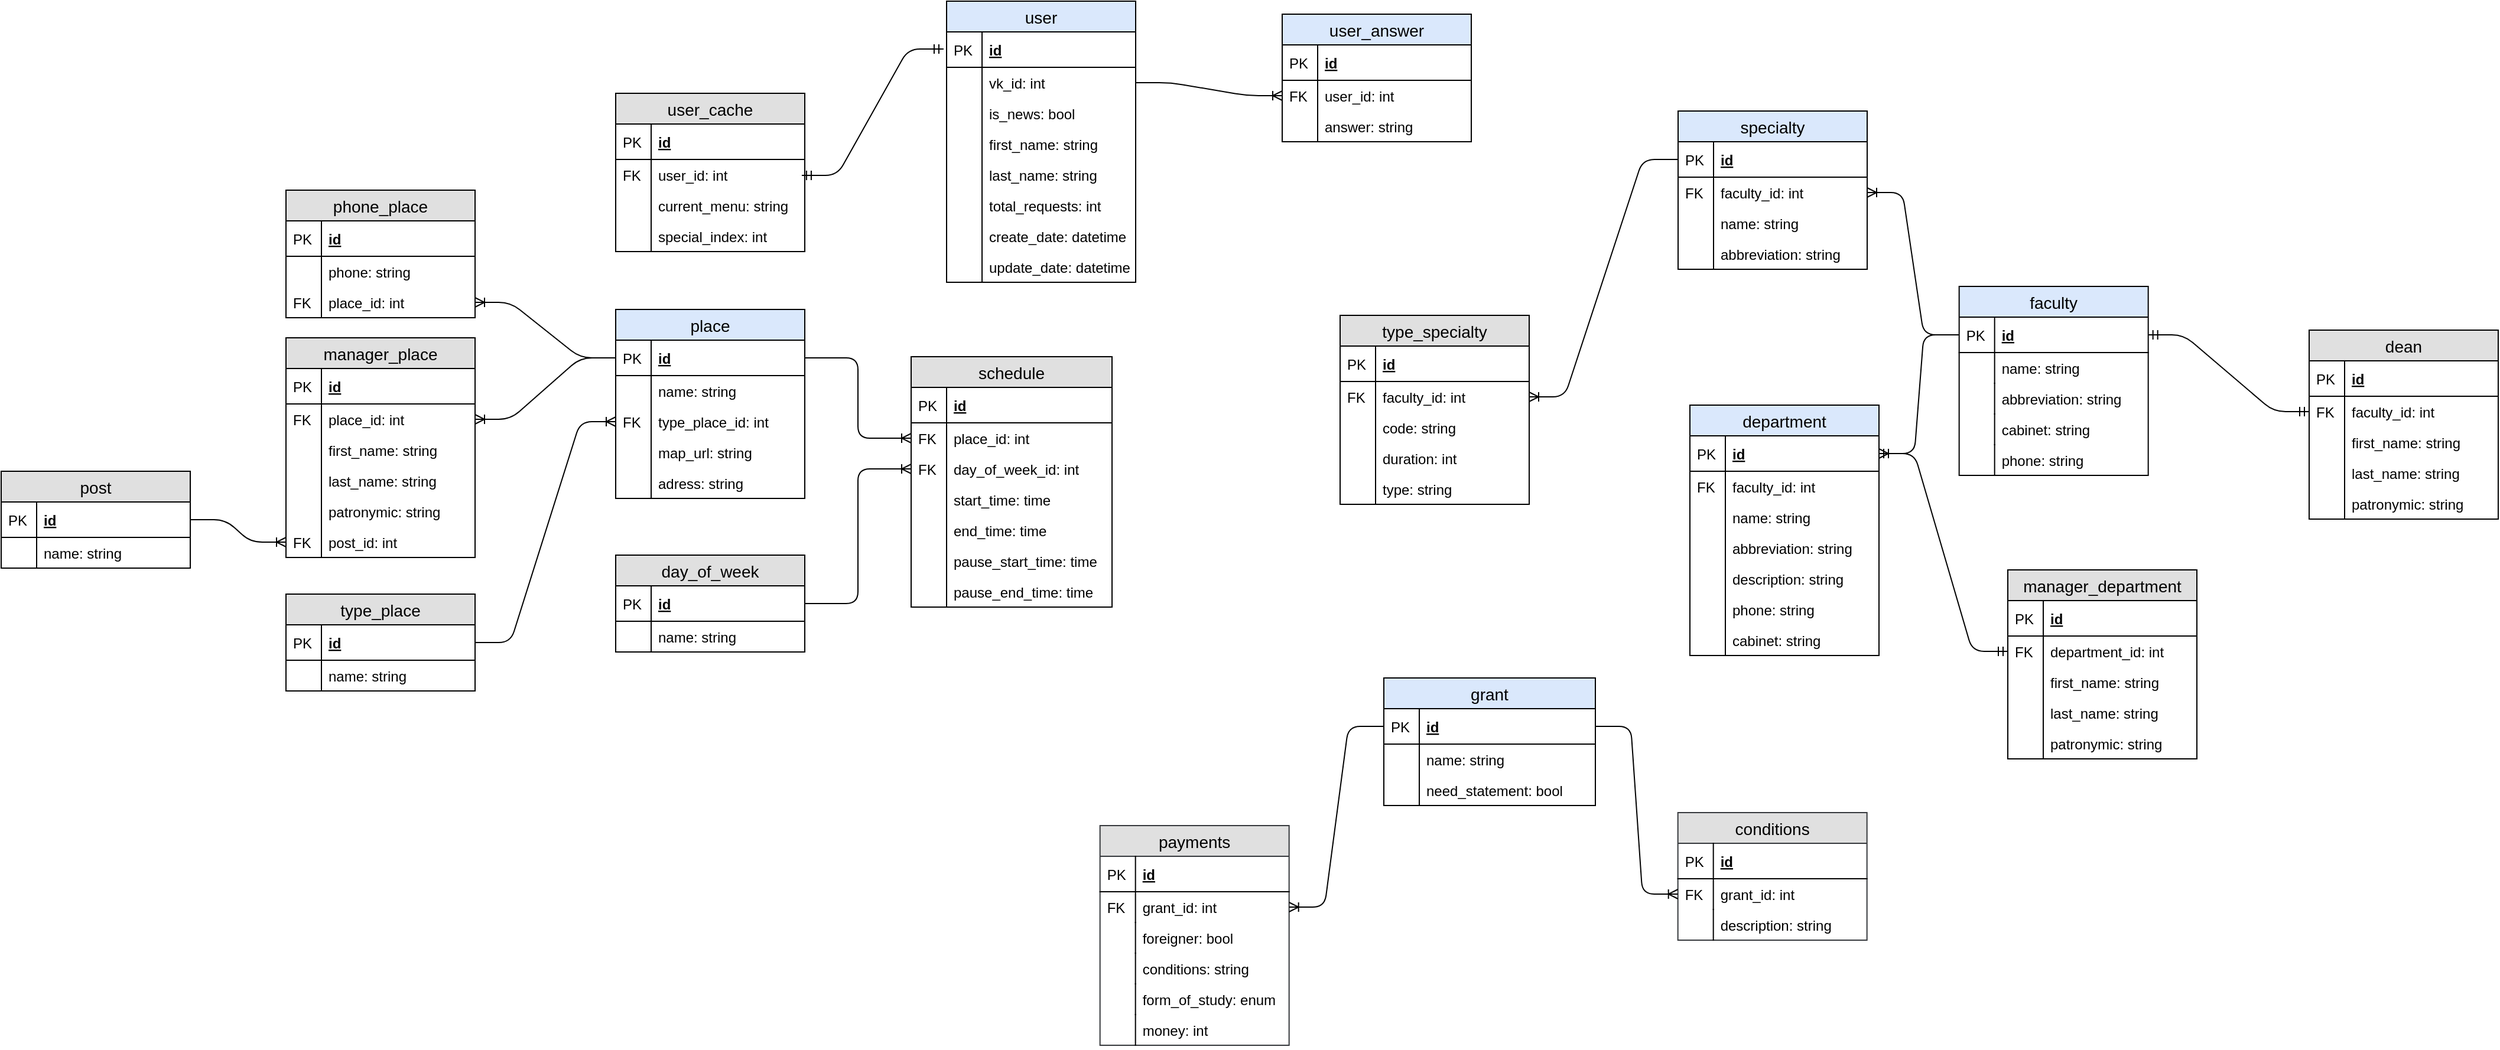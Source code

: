 <mxfile version="10.8.0" type="device"><diagram id="CorWdWuLrB06a8ZoD4rO" name="БД"><mxGraphModel dx="2004" dy="723" grid="1" gridSize="10" guides="1" tooltips="1" connect="1" arrows="1" fold="1" page="1" pageScale="1" pageWidth="827" pageHeight="1169" math="0" shadow="0"><root><mxCell id="0"/><mxCell id="1" parent="0"/><mxCell id="iSfmEolHKAFd5SelTnYK-1" value="user" style="swimlane;fontStyle=0;childLayout=stackLayout;horizontal=1;startSize=26;fillColor=#dae8fc;horizontalStack=0;resizeParent=1;resizeParentMax=0;resizeLast=0;collapsible=1;marginBottom=0;swimlaneFillColor=#ffffff;align=center;fontSize=14;strokeColor=#000000;" parent="1" vertex="1"><mxGeometry x="80" y="41" width="160" height="238" as="geometry"/></mxCell><mxCell id="iSfmEolHKAFd5SelTnYK-2" value="id" style="shape=partialRectangle;top=0;left=0;right=0;bottom=1;align=left;verticalAlign=middle;fillColor=none;spacingLeft=34;spacingRight=4;overflow=hidden;rotatable=0;points=[[0,0.5],[1,0.5]];portConstraint=eastwest;dropTarget=0;fontStyle=5;fontSize=12;" parent="iSfmEolHKAFd5SelTnYK-1" vertex="1"><mxGeometry y="26" width="160" height="30" as="geometry"/></mxCell><mxCell id="iSfmEolHKAFd5SelTnYK-3" value="PK" style="shape=partialRectangle;top=0;left=0;bottom=0;fillColor=none;align=left;verticalAlign=middle;spacingLeft=4;spacingRight=4;overflow=hidden;rotatable=0;points=[];portConstraint=eastwest;part=1;fontSize=12;" parent="iSfmEolHKAFd5SelTnYK-2" vertex="1" connectable="0"><mxGeometry width="30" height="30" as="geometry"/></mxCell><mxCell id="iSfmEolHKAFd5SelTnYK-4" value="vk_id: int" style="shape=partialRectangle;top=0;left=0;right=0;bottom=0;align=left;verticalAlign=top;fillColor=none;spacingLeft=34;spacingRight=4;overflow=hidden;rotatable=0;points=[[0,0.5],[1,0.5]];portConstraint=eastwest;dropTarget=0;fontSize=12;" parent="iSfmEolHKAFd5SelTnYK-1" vertex="1"><mxGeometry y="56" width="160" height="26" as="geometry"/></mxCell><mxCell id="iSfmEolHKAFd5SelTnYK-5" value="" style="shape=partialRectangle;top=0;left=0;bottom=0;fillColor=none;align=left;verticalAlign=top;spacingLeft=4;spacingRight=4;overflow=hidden;rotatable=0;points=[];portConstraint=eastwest;part=1;fontSize=12;" parent="iSfmEolHKAFd5SelTnYK-4" vertex="1" connectable="0"><mxGeometry width="30" height="26" as="geometry"/></mxCell><mxCell id="As69DS4pVejkW9mUaD33-16" value="is_news: bool" style="shape=partialRectangle;top=0;left=0;right=0;bottom=0;align=left;verticalAlign=top;fillColor=none;spacingLeft=34;spacingRight=4;overflow=hidden;rotatable=0;points=[[0,0.5],[1,0.5]];portConstraint=eastwest;dropTarget=0;fontSize=12;" vertex="1" parent="iSfmEolHKAFd5SelTnYK-1"><mxGeometry y="82" width="160" height="26" as="geometry"/></mxCell><mxCell id="As69DS4pVejkW9mUaD33-17" value="" style="shape=partialRectangle;top=0;left=0;bottom=0;fillColor=none;align=left;verticalAlign=top;spacingLeft=4;spacingRight=4;overflow=hidden;rotatable=0;points=[];portConstraint=eastwest;part=1;fontSize=12;" vertex="1" connectable="0" parent="As69DS4pVejkW9mUaD33-16"><mxGeometry width="30" height="26" as="geometry"/></mxCell><mxCell id="iSfmEolHKAFd5SelTnYK-6" value="first_name: string" style="shape=partialRectangle;top=0;left=0;right=0;bottom=0;align=left;verticalAlign=top;fillColor=none;spacingLeft=34;spacingRight=4;overflow=hidden;rotatable=0;points=[[0,0.5],[1,0.5]];portConstraint=eastwest;dropTarget=0;fontSize=12;" parent="iSfmEolHKAFd5SelTnYK-1" vertex="1"><mxGeometry y="108" width="160" height="26" as="geometry"/></mxCell><mxCell id="iSfmEolHKAFd5SelTnYK-7" value="" style="shape=partialRectangle;top=0;left=0;bottom=0;fillColor=none;align=left;verticalAlign=top;spacingLeft=4;spacingRight=4;overflow=hidden;rotatable=0;points=[];portConstraint=eastwest;part=1;fontSize=12;" parent="iSfmEolHKAFd5SelTnYK-6" vertex="1" connectable="0"><mxGeometry width="30" height="26" as="geometry"/></mxCell><mxCell id="iSfmEolHKAFd5SelTnYK-8" value="last_name: string" style="shape=partialRectangle;top=0;left=0;right=0;bottom=0;align=left;verticalAlign=top;fillColor=none;spacingLeft=34;spacingRight=4;overflow=hidden;rotatable=0;points=[[0,0.5],[1,0.5]];portConstraint=eastwest;dropTarget=0;fontSize=12;" parent="iSfmEolHKAFd5SelTnYK-1" vertex="1"><mxGeometry y="134" width="160" height="26" as="geometry"/></mxCell><mxCell id="iSfmEolHKAFd5SelTnYK-9" value="" style="shape=partialRectangle;top=0;left=0;bottom=0;fillColor=none;align=left;verticalAlign=top;spacingLeft=4;spacingRight=4;overflow=hidden;rotatable=0;points=[];portConstraint=eastwest;part=1;fontSize=12;" parent="iSfmEolHKAFd5SelTnYK-8" vertex="1" connectable="0"><mxGeometry width="30" height="26" as="geometry"/></mxCell><mxCell id="iSfmEolHKAFd5SelTnYK-12" value="total_requests: int" style="shape=partialRectangle;top=0;left=0;right=0;bottom=0;align=left;verticalAlign=top;fillColor=none;spacingLeft=34;spacingRight=4;overflow=hidden;rotatable=0;points=[[0,0.5],[1,0.5]];portConstraint=eastwest;dropTarget=0;fontSize=12;" parent="iSfmEolHKAFd5SelTnYK-1" vertex="1"><mxGeometry y="160" width="160" height="26" as="geometry"/></mxCell><mxCell id="iSfmEolHKAFd5SelTnYK-13" value="" style="shape=partialRectangle;top=0;left=0;bottom=0;fillColor=none;align=left;verticalAlign=top;spacingLeft=4;spacingRight=4;overflow=hidden;rotatable=0;points=[];portConstraint=eastwest;part=1;fontSize=12;" parent="iSfmEolHKAFd5SelTnYK-12" vertex="1" connectable="0"><mxGeometry width="30" height="26" as="geometry"/></mxCell><mxCell id="iSfmEolHKAFd5SelTnYK-14" value="create_date: datetime" style="shape=partialRectangle;top=0;left=0;right=0;bottom=0;align=left;verticalAlign=top;fillColor=none;spacingLeft=34;spacingRight=4;overflow=hidden;rotatable=0;points=[[0,0.5],[1,0.5]];portConstraint=eastwest;dropTarget=0;fontSize=12;" parent="iSfmEolHKAFd5SelTnYK-1" vertex="1"><mxGeometry y="186" width="160" height="26" as="geometry"/></mxCell><mxCell id="iSfmEolHKAFd5SelTnYK-15" value="" style="shape=partialRectangle;top=0;left=0;bottom=0;fillColor=none;align=left;verticalAlign=top;spacingLeft=4;spacingRight=4;overflow=hidden;rotatable=0;points=[];portConstraint=eastwest;part=1;fontSize=12;" parent="iSfmEolHKAFd5SelTnYK-14" vertex="1" connectable="0"><mxGeometry width="30" height="26" as="geometry"/></mxCell><mxCell id="iSfmEolHKAFd5SelTnYK-20" value="update_date: datetime" style="shape=partialRectangle;top=0;left=0;right=0;bottom=0;align=left;verticalAlign=top;fillColor=none;spacingLeft=34;spacingRight=4;overflow=hidden;rotatable=0;points=[[0,0.5],[1,0.5]];portConstraint=eastwest;dropTarget=0;fontSize=12;" parent="iSfmEolHKAFd5SelTnYK-1" vertex="1"><mxGeometry y="212" width="160" height="26" as="geometry"/></mxCell><mxCell id="iSfmEolHKAFd5SelTnYK-21" value="" style="shape=partialRectangle;top=0;left=0;bottom=0;fillColor=none;align=left;verticalAlign=top;spacingLeft=4;spacingRight=4;overflow=hidden;rotatable=0;points=[];portConstraint=eastwest;part=1;fontSize=12;" parent="iSfmEolHKAFd5SelTnYK-20" vertex="1" connectable="0"><mxGeometry width="30" height="26" as="geometry"/></mxCell><mxCell id="iSfmEolHKAFd5SelTnYK-48" value="user_cache" style="swimlane;fontStyle=0;childLayout=stackLayout;horizontal=1;startSize=26;fillColor=#e0e0e0;horizontalStack=0;resizeParent=1;resizeParentMax=0;resizeLast=0;collapsible=1;marginBottom=0;swimlaneFillColor=#ffffff;align=center;fontSize=14;" parent="1" vertex="1"><mxGeometry x="-200" y="119" width="160" height="134" as="geometry"/></mxCell><mxCell id="iSfmEolHKAFd5SelTnYK-49" value="id" style="shape=partialRectangle;top=0;left=0;right=0;bottom=1;align=left;verticalAlign=middle;fillColor=none;spacingLeft=34;spacingRight=4;overflow=hidden;rotatable=0;points=[[0,0.5],[1,0.5]];portConstraint=eastwest;dropTarget=0;fontStyle=5;fontSize=12;" parent="iSfmEolHKAFd5SelTnYK-48" vertex="1"><mxGeometry y="26" width="160" height="30" as="geometry"/></mxCell><mxCell id="iSfmEolHKAFd5SelTnYK-50" value="PK" style="shape=partialRectangle;top=0;left=0;bottom=0;fillColor=none;align=left;verticalAlign=middle;spacingLeft=4;spacingRight=4;overflow=hidden;rotatable=0;points=[];portConstraint=eastwest;part=1;fontSize=12;" parent="iSfmEolHKAFd5SelTnYK-49" vertex="1" connectable="0"><mxGeometry width="30" height="30" as="geometry"/></mxCell><mxCell id="iSfmEolHKAFd5SelTnYK-65" value="user_id: int" style="shape=partialRectangle;top=0;left=0;right=0;bottom=0;align=left;verticalAlign=top;fillColor=none;spacingLeft=34;spacingRight=4;overflow=hidden;rotatable=0;points=[[0,0.5],[1,0.5]];portConstraint=eastwest;dropTarget=0;fontSize=12;" parent="iSfmEolHKAFd5SelTnYK-48" vertex="1"><mxGeometry y="56" width="160" height="26" as="geometry"/></mxCell><mxCell id="iSfmEolHKAFd5SelTnYK-66" value="FK" style="shape=partialRectangle;top=0;left=0;bottom=0;fillColor=none;align=left;verticalAlign=top;spacingLeft=4;spacingRight=4;overflow=hidden;rotatable=0;points=[];portConstraint=eastwest;part=1;fontSize=12;" parent="iSfmEolHKAFd5SelTnYK-65" vertex="1" connectable="0"><mxGeometry width="30" height="26" as="geometry"/></mxCell><mxCell id="iSfmEolHKAFd5SelTnYK-51" value="current_menu: string" style="shape=partialRectangle;top=0;left=0;right=0;bottom=0;align=left;verticalAlign=top;fillColor=none;spacingLeft=34;spacingRight=4;overflow=hidden;rotatable=0;points=[[0,0.5],[1,0.5]];portConstraint=eastwest;dropTarget=0;fontSize=12;" parent="iSfmEolHKAFd5SelTnYK-48" vertex="1"><mxGeometry y="82" width="160" height="26" as="geometry"/></mxCell><mxCell id="iSfmEolHKAFd5SelTnYK-52" value="" style="shape=partialRectangle;top=0;left=0;bottom=0;fillColor=none;align=left;verticalAlign=top;spacingLeft=4;spacingRight=4;overflow=hidden;rotatable=0;points=[];portConstraint=eastwest;part=1;fontSize=12;" parent="iSfmEolHKAFd5SelTnYK-51" vertex="1" connectable="0"><mxGeometry width="30" height="26" as="geometry"/></mxCell><mxCell id="iSfmEolHKAFd5SelTnYK-53" value="special_index: int" style="shape=partialRectangle;top=0;left=0;right=0;bottom=0;align=left;verticalAlign=top;fillColor=none;spacingLeft=34;spacingRight=4;overflow=hidden;rotatable=0;points=[[0,0.5],[1,0.5]];portConstraint=eastwest;dropTarget=0;fontSize=12;" parent="iSfmEolHKAFd5SelTnYK-48" vertex="1"><mxGeometry y="108" width="160" height="26" as="geometry"/></mxCell><mxCell id="iSfmEolHKAFd5SelTnYK-54" value="" style="shape=partialRectangle;top=0;left=0;bottom=0;fillColor=none;align=left;verticalAlign=top;spacingLeft=4;spacingRight=4;overflow=hidden;rotatable=0;points=[];portConstraint=eastwest;part=1;fontSize=12;" parent="iSfmEolHKAFd5SelTnYK-53" vertex="1" connectable="0"><mxGeometry width="30" height="26" as="geometry"/></mxCell><mxCell id="iSfmEolHKAFd5SelTnYK-67" value="user_answer" style="swimlane;fontStyle=0;childLayout=stackLayout;horizontal=1;startSize=26;fillColor=#dae8fc;horizontalStack=0;resizeParent=1;resizeParentMax=0;resizeLast=0;collapsible=1;marginBottom=0;swimlaneFillColor=#ffffff;align=center;fontSize=14;strokeColor=#000000;" parent="1" vertex="1"><mxGeometry x="364" y="52" width="160" height="108" as="geometry"/></mxCell><mxCell id="iSfmEolHKAFd5SelTnYK-68" value="id" style="shape=partialRectangle;top=0;left=0;right=0;bottom=1;align=left;verticalAlign=middle;fillColor=none;spacingLeft=34;spacingRight=4;overflow=hidden;rotatable=0;points=[[0,0.5],[1,0.5]];portConstraint=eastwest;dropTarget=0;fontStyle=5;fontSize=12;" parent="iSfmEolHKAFd5SelTnYK-67" vertex="1"><mxGeometry y="26" width="160" height="30" as="geometry"/></mxCell><mxCell id="iSfmEolHKAFd5SelTnYK-69" value="PK" style="shape=partialRectangle;top=0;left=0;bottom=0;fillColor=none;align=left;verticalAlign=middle;spacingLeft=4;spacingRight=4;overflow=hidden;rotatable=0;points=[];portConstraint=eastwest;part=1;fontSize=12;" parent="iSfmEolHKAFd5SelTnYK-68" vertex="1" connectable="0"><mxGeometry width="30" height="30" as="geometry"/></mxCell><mxCell id="iSfmEolHKAFd5SelTnYK-70" value="user_id: int" style="shape=partialRectangle;top=0;left=0;right=0;bottom=0;align=left;verticalAlign=top;fillColor=none;spacingLeft=34;spacingRight=4;overflow=hidden;rotatable=0;points=[[0,0.5],[1,0.5]];portConstraint=eastwest;dropTarget=0;fontSize=12;" parent="iSfmEolHKAFd5SelTnYK-67" vertex="1"><mxGeometry y="56" width="160" height="26" as="geometry"/></mxCell><mxCell id="iSfmEolHKAFd5SelTnYK-71" value="FK" style="shape=partialRectangle;top=0;left=0;bottom=0;fillColor=none;align=left;verticalAlign=top;spacingLeft=4;spacingRight=4;overflow=hidden;rotatable=0;points=[];portConstraint=eastwest;part=1;fontSize=12;" parent="iSfmEolHKAFd5SelTnYK-70" vertex="1" connectable="0"><mxGeometry width="30" height="26" as="geometry"/></mxCell><mxCell id="iSfmEolHKAFd5SelTnYK-72" value="answer: string" style="shape=partialRectangle;top=0;left=0;right=0;bottom=0;align=left;verticalAlign=top;fillColor=none;spacingLeft=34;spacingRight=4;overflow=hidden;rotatable=0;points=[[0,0.5],[1,0.5]];portConstraint=eastwest;dropTarget=0;fontSize=12;" parent="iSfmEolHKAFd5SelTnYK-67" vertex="1"><mxGeometry y="82" width="160" height="26" as="geometry"/></mxCell><mxCell id="iSfmEolHKAFd5SelTnYK-73" value="" style="shape=partialRectangle;top=0;left=0;bottom=0;fillColor=none;align=left;verticalAlign=top;spacingLeft=4;spacingRight=4;overflow=hidden;rotatable=0;points=[];portConstraint=eastwest;part=1;fontSize=12;" parent="iSfmEolHKAFd5SelTnYK-72" vertex="1" connectable="0"><mxGeometry width="30" height="26" as="geometry"/></mxCell><mxCell id="iSfmEolHKAFd5SelTnYK-78" value="" style="edgeStyle=entityRelationEdgeStyle;fontSize=12;html=1;endArrow=ERoneToMany;entryX=0;entryY=0.5;entryDx=0;entryDy=0;" parent="1" target="iSfmEolHKAFd5SelTnYK-70" edge="1"><mxGeometry width="100" height="100" relative="1" as="geometry"><mxPoint x="240" y="110" as="sourcePoint"/><mxPoint x="460" y="180" as="targetPoint"/></mxGeometry></mxCell><mxCell id="iSfmEolHKAFd5SelTnYK-79" value="" style="edgeStyle=entityRelationEdgeStyle;fontSize=12;html=1;endArrow=ERmandOne;startArrow=ERmandOne;entryX=0;entryY=0.5;entryDx=0;entryDy=0;exitX=1;exitY=0.5;exitDx=0;exitDy=0;" parent="1" edge="1"><mxGeometry width="100" height="100" relative="1" as="geometry"><mxPoint x="-42.529" y="188.529" as="sourcePoint"/><mxPoint x="77.471" y="81.471" as="targetPoint"/></mxGeometry></mxCell><mxCell id="iSfmEolHKAFd5SelTnYK-80" value="place" style="swimlane;fontStyle=0;childLayout=stackLayout;horizontal=1;startSize=26;fillColor=#dae8fc;horizontalStack=0;resizeParent=1;resizeParentMax=0;resizeLast=0;collapsible=1;marginBottom=0;swimlaneFillColor=#ffffff;align=center;fontSize=14;strokeColor=#000000;" parent="1" vertex="1"><mxGeometry x="-200" y="302" width="160" height="160" as="geometry"/></mxCell><mxCell id="iSfmEolHKAFd5SelTnYK-81" value="id" style="shape=partialRectangle;top=0;left=0;right=0;bottom=1;align=left;verticalAlign=middle;fillColor=none;spacingLeft=34;spacingRight=4;overflow=hidden;rotatable=0;points=[[0,0.5],[1,0.5]];portConstraint=eastwest;dropTarget=0;fontStyle=5;fontSize=12;" parent="iSfmEolHKAFd5SelTnYK-80" vertex="1"><mxGeometry y="26" width="160" height="30" as="geometry"/></mxCell><mxCell id="iSfmEolHKAFd5SelTnYK-82" value="PK" style="shape=partialRectangle;top=0;left=0;bottom=0;fillColor=none;align=left;verticalAlign=middle;spacingLeft=4;spacingRight=4;overflow=hidden;rotatable=0;points=[];portConstraint=eastwest;part=1;fontSize=12;" parent="iSfmEolHKAFd5SelTnYK-81" vertex="1" connectable="0"><mxGeometry width="30" height="30" as="geometry"/></mxCell><mxCell id="iSfmEolHKAFd5SelTnYK-85" value="name: string" style="shape=partialRectangle;top=0;left=0;right=0;bottom=0;align=left;verticalAlign=top;fillColor=none;spacingLeft=34;spacingRight=4;overflow=hidden;rotatable=0;points=[[0,0.5],[1,0.5]];portConstraint=eastwest;dropTarget=0;fontSize=12;" parent="iSfmEolHKAFd5SelTnYK-80" vertex="1"><mxGeometry y="56" width="160" height="26" as="geometry"/></mxCell><mxCell id="iSfmEolHKAFd5SelTnYK-86" value="" style="shape=partialRectangle;top=0;left=0;bottom=0;fillColor=none;align=left;verticalAlign=top;spacingLeft=4;spacingRight=4;overflow=hidden;rotatable=0;points=[];portConstraint=eastwest;part=1;fontSize=12;" parent="iSfmEolHKAFd5SelTnYK-85" vertex="1" connectable="0"><mxGeometry width="30" height="26" as="geometry"/></mxCell><mxCell id="iSfmEolHKAFd5SelTnYK-126" value="type_place_id: int" style="shape=partialRectangle;top=0;left=0;right=0;bottom=0;align=left;verticalAlign=top;fillColor=none;spacingLeft=34;spacingRight=4;overflow=hidden;rotatable=0;points=[[0,0.5],[1,0.5]];portConstraint=eastwest;dropTarget=0;fontSize=12;" parent="iSfmEolHKAFd5SelTnYK-80" vertex="1"><mxGeometry y="82" width="160" height="26" as="geometry"/></mxCell><mxCell id="iSfmEolHKAFd5SelTnYK-127" value="FK" style="shape=partialRectangle;top=0;left=0;bottom=0;fillColor=none;align=left;verticalAlign=top;spacingLeft=4;spacingRight=4;overflow=hidden;rotatable=0;points=[];portConstraint=eastwest;part=1;fontSize=12;" parent="iSfmEolHKAFd5SelTnYK-126" vertex="1" connectable="0"><mxGeometry width="30" height="26" as="geometry"/></mxCell><mxCell id="iSfmEolHKAFd5SelTnYK-177" value="map_url: string" style="shape=partialRectangle;top=0;left=0;right=0;bottom=0;align=left;verticalAlign=top;fillColor=none;spacingLeft=34;spacingRight=4;overflow=hidden;rotatable=0;points=[[0,0.5],[1,0.5]];portConstraint=eastwest;dropTarget=0;fontSize=12;" parent="iSfmEolHKAFd5SelTnYK-80" vertex="1"><mxGeometry y="108" width="160" height="26" as="geometry"/></mxCell><mxCell id="iSfmEolHKAFd5SelTnYK-178" value="" style="shape=partialRectangle;top=0;left=0;bottom=0;fillColor=none;align=left;verticalAlign=top;spacingLeft=4;spacingRight=4;overflow=hidden;rotatable=0;points=[];portConstraint=eastwest;part=1;fontSize=12;" parent="iSfmEolHKAFd5SelTnYK-177" vertex="1" connectable="0"><mxGeometry width="30" height="26" as="geometry"/></mxCell><mxCell id="iSfmEolHKAFd5SelTnYK-187" value="adress: string" style="shape=partialRectangle;top=0;left=0;right=0;bottom=0;align=left;verticalAlign=top;fillColor=none;spacingLeft=34;spacingRight=4;overflow=hidden;rotatable=0;points=[[0,0.5],[1,0.5]];portConstraint=eastwest;dropTarget=0;fontSize=12;" parent="iSfmEolHKAFd5SelTnYK-80" vertex="1"><mxGeometry y="134" width="160" height="26" as="geometry"/></mxCell><mxCell id="iSfmEolHKAFd5SelTnYK-188" value="" style="shape=partialRectangle;top=0;left=0;bottom=0;fillColor=none;align=left;verticalAlign=top;spacingLeft=4;spacingRight=4;overflow=hidden;rotatable=0;points=[];portConstraint=eastwest;part=1;fontSize=12;" parent="iSfmEolHKAFd5SelTnYK-187" vertex="1" connectable="0"><mxGeometry width="30" height="26" as="geometry"/></mxCell><mxCell id="iSfmEolHKAFd5SelTnYK-97" value="schedule" style="swimlane;fontStyle=0;childLayout=stackLayout;horizontal=1;startSize=26;fillColor=#e0e0e0;horizontalStack=0;resizeParent=1;resizeParentMax=0;resizeLast=0;collapsible=1;marginBottom=0;swimlaneFillColor=#ffffff;align=center;fontSize=14;" parent="1" vertex="1"><mxGeometry x="50" y="342" width="170" height="212" as="geometry"/></mxCell><mxCell id="iSfmEolHKAFd5SelTnYK-98" value="id" style="shape=partialRectangle;top=0;left=0;right=0;bottom=1;align=left;verticalAlign=middle;fillColor=none;spacingLeft=34;spacingRight=4;overflow=hidden;rotatable=0;points=[[0,0.5],[1,0.5]];portConstraint=eastwest;dropTarget=0;fontStyle=5;fontSize=12;" parent="iSfmEolHKAFd5SelTnYK-97" vertex="1"><mxGeometry y="26" width="170" height="30" as="geometry"/></mxCell><mxCell id="iSfmEolHKAFd5SelTnYK-99" value="PK" style="shape=partialRectangle;top=0;left=0;bottom=0;fillColor=none;align=left;verticalAlign=middle;spacingLeft=4;spacingRight=4;overflow=hidden;rotatable=0;points=[];portConstraint=eastwest;part=1;fontSize=12;" parent="iSfmEolHKAFd5SelTnYK-98" vertex="1" connectable="0"><mxGeometry width="30" height="30" as="geometry"/></mxCell><mxCell id="iSfmEolHKAFd5SelTnYK-100" value="place_id: int" style="shape=partialRectangle;top=0;left=0;right=0;bottom=0;align=left;verticalAlign=top;fillColor=none;spacingLeft=34;spacingRight=4;overflow=hidden;rotatable=0;points=[[0,0.5],[1,0.5]];portConstraint=eastwest;dropTarget=0;fontSize=12;" parent="iSfmEolHKAFd5SelTnYK-97" vertex="1"><mxGeometry y="56" width="170" height="26" as="geometry"/></mxCell><mxCell id="iSfmEolHKAFd5SelTnYK-101" value="FK" style="shape=partialRectangle;top=0;left=0;bottom=0;fillColor=none;align=left;verticalAlign=top;spacingLeft=4;spacingRight=4;overflow=hidden;rotatable=0;points=[];portConstraint=eastwest;part=1;fontSize=12;" parent="iSfmEolHKAFd5SelTnYK-100" vertex="1" connectable="0"><mxGeometry width="30" height="26" as="geometry"/></mxCell><mxCell id="iSfmEolHKAFd5SelTnYK-113" value="day_of_week_id: int" style="shape=partialRectangle;top=0;left=0;right=0;bottom=0;align=left;verticalAlign=top;fillColor=none;spacingLeft=34;spacingRight=4;overflow=hidden;rotatable=0;points=[[0,0.5],[1,0.5]];portConstraint=eastwest;dropTarget=0;fontSize=12;" parent="iSfmEolHKAFd5SelTnYK-97" vertex="1"><mxGeometry y="82" width="170" height="26" as="geometry"/></mxCell><mxCell id="iSfmEolHKAFd5SelTnYK-114" value="FK" style="shape=partialRectangle;top=0;left=0;bottom=0;fillColor=none;align=left;verticalAlign=top;spacingLeft=4;spacingRight=4;overflow=hidden;rotatable=0;points=[];portConstraint=eastwest;part=1;fontSize=12;" parent="iSfmEolHKAFd5SelTnYK-113" vertex="1" connectable="0"><mxGeometry width="30" height="26" as="geometry"/></mxCell><mxCell id="iSfmEolHKAFd5SelTnYK-107" value="start_time: time" style="shape=partialRectangle;top=0;left=0;right=0;bottom=0;align=left;verticalAlign=top;fillColor=none;spacingLeft=34;spacingRight=4;overflow=hidden;rotatable=0;points=[[0,0.5],[1,0.5]];portConstraint=eastwest;dropTarget=0;fontSize=12;" parent="iSfmEolHKAFd5SelTnYK-97" vertex="1"><mxGeometry y="108" width="170" height="26" as="geometry"/></mxCell><mxCell id="iSfmEolHKAFd5SelTnYK-108" value="" style="shape=partialRectangle;top=0;left=0;bottom=0;fillColor=none;align=left;verticalAlign=top;spacingLeft=4;spacingRight=4;overflow=hidden;rotatable=0;points=[];portConstraint=eastwest;part=1;fontSize=12;" parent="iSfmEolHKAFd5SelTnYK-107" vertex="1" connectable="0"><mxGeometry width="30" height="26" as="geometry"/></mxCell><mxCell id="iSfmEolHKAFd5SelTnYK-105" value="end_time: time" style="shape=partialRectangle;top=0;left=0;right=0;bottom=0;align=left;verticalAlign=top;fillColor=none;spacingLeft=34;spacingRight=4;overflow=hidden;rotatable=0;points=[[0,0.5],[1,0.5]];portConstraint=eastwest;dropTarget=0;fontSize=12;" parent="iSfmEolHKAFd5SelTnYK-97" vertex="1"><mxGeometry y="134" width="170" height="26" as="geometry"/></mxCell><mxCell id="iSfmEolHKAFd5SelTnYK-106" value="" style="shape=partialRectangle;top=0;left=0;bottom=0;fillColor=none;align=left;verticalAlign=top;spacingLeft=4;spacingRight=4;overflow=hidden;rotatable=0;points=[];portConstraint=eastwest;part=1;fontSize=12;" parent="iSfmEolHKAFd5SelTnYK-105" vertex="1" connectable="0"><mxGeometry width="30" height="26" as="geometry"/></mxCell><mxCell id="iSfmEolHKAFd5SelTnYK-111" value="pause_start_time: time" style="shape=partialRectangle;top=0;left=0;right=0;bottom=0;align=left;verticalAlign=top;fillColor=none;spacingLeft=34;spacingRight=4;overflow=hidden;rotatable=0;points=[[0,0.5],[1,0.5]];portConstraint=eastwest;dropTarget=0;fontSize=12;" parent="iSfmEolHKAFd5SelTnYK-97" vertex="1"><mxGeometry y="160" width="170" height="26" as="geometry"/></mxCell><mxCell id="iSfmEolHKAFd5SelTnYK-112" value="" style="shape=partialRectangle;top=0;left=0;bottom=0;fillColor=none;align=left;verticalAlign=top;spacingLeft=4;spacingRight=4;overflow=hidden;rotatable=0;points=[];portConstraint=eastwest;part=1;fontSize=12;" parent="iSfmEolHKAFd5SelTnYK-111" vertex="1" connectable="0"><mxGeometry width="30" height="26" as="geometry"/></mxCell><mxCell id="iSfmEolHKAFd5SelTnYK-109" value="pause_end_time: time" style="shape=partialRectangle;top=0;left=0;right=0;bottom=0;align=left;verticalAlign=top;fillColor=none;spacingLeft=34;spacingRight=4;overflow=hidden;rotatable=0;points=[[0,0.5],[1,0.5]];portConstraint=eastwest;dropTarget=0;fontSize=12;" parent="iSfmEolHKAFd5SelTnYK-97" vertex="1"><mxGeometry y="186" width="170" height="26" as="geometry"/></mxCell><mxCell id="iSfmEolHKAFd5SelTnYK-110" value="" style="shape=partialRectangle;top=0;left=0;bottom=0;fillColor=none;align=left;verticalAlign=top;spacingLeft=4;spacingRight=4;overflow=hidden;rotatable=0;points=[];portConstraint=eastwest;part=1;fontSize=12;" parent="iSfmEolHKAFd5SelTnYK-109" vertex="1" connectable="0"><mxGeometry width="30" height="26" as="geometry"/></mxCell><mxCell id="iSfmEolHKAFd5SelTnYK-104" style="edgeStyle=orthogonalEdgeStyle;fontSize=11;html=1;endArrow=ERoneToMany;fontFamily=Helvetica;fontColor=#000000;align=center;strokeColor=#000000;exitX=1;exitY=0.5;exitDx=0;exitDy=0;" parent="1" source="iSfmEolHKAFd5SelTnYK-81" target="iSfmEolHKAFd5SelTnYK-100" edge="1"><mxGeometry relative="1" as="geometry"/></mxCell><mxCell id="iSfmEolHKAFd5SelTnYK-115" value="day_of_week" style="swimlane;fontStyle=0;childLayout=stackLayout;horizontal=1;startSize=26;fillColor=#e0e0e0;horizontalStack=0;resizeParent=1;resizeParentMax=0;resizeLast=0;collapsible=1;marginBottom=0;swimlaneFillColor=#ffffff;align=center;fontSize=14;" parent="1" vertex="1"><mxGeometry x="-200" y="510" width="160" height="82" as="geometry"/></mxCell><mxCell id="iSfmEolHKAFd5SelTnYK-158" value="id" style="shape=partialRectangle;top=0;left=0;right=0;bottom=1;align=left;verticalAlign=middle;fillColor=none;spacingLeft=34;spacingRight=4;overflow=hidden;rotatable=0;points=[[0,0.5],[1,0.5]];portConstraint=eastwest;dropTarget=0;fontStyle=5;fontSize=12;" parent="iSfmEolHKAFd5SelTnYK-115" vertex="1"><mxGeometry y="26" width="160" height="30" as="geometry"/></mxCell><mxCell id="iSfmEolHKAFd5SelTnYK-159" value="PK" style="shape=partialRectangle;top=0;left=0;bottom=0;fillColor=none;align=left;verticalAlign=middle;spacingLeft=4;spacingRight=4;overflow=hidden;rotatable=0;points=[];portConstraint=eastwest;part=1;fontSize=12;" parent="iSfmEolHKAFd5SelTnYK-158" vertex="1" connectable="0"><mxGeometry width="30" height="30" as="geometry"/></mxCell><mxCell id="iSfmEolHKAFd5SelTnYK-118" value="name: string" style="shape=partialRectangle;top=0;left=0;right=0;bottom=0;align=left;verticalAlign=top;fillColor=none;spacingLeft=34;spacingRight=4;overflow=hidden;rotatable=0;points=[[0,0.5],[1,0.5]];portConstraint=eastwest;dropTarget=0;fontSize=12;" parent="iSfmEolHKAFd5SelTnYK-115" vertex="1"><mxGeometry y="56" width="160" height="26" as="geometry"/></mxCell><mxCell id="iSfmEolHKAFd5SelTnYK-119" value="" style="shape=partialRectangle;top=0;left=0;bottom=0;fillColor=none;align=left;verticalAlign=top;spacingLeft=4;spacingRight=4;overflow=hidden;rotatable=0;points=[];portConstraint=eastwest;part=1;fontSize=12;" parent="iSfmEolHKAFd5SelTnYK-118" vertex="1" connectable="0"><mxGeometry width="30" height="26" as="geometry"/></mxCell><mxCell id="iSfmEolHKAFd5SelTnYK-128" value="type_place" style="swimlane;fontStyle=0;childLayout=stackLayout;horizontal=1;startSize=26;fillColor=#e0e0e0;horizontalStack=0;resizeParent=1;resizeParentMax=0;resizeLast=0;collapsible=1;marginBottom=0;swimlaneFillColor=#ffffff;align=center;fontSize=14;" parent="1" vertex="1"><mxGeometry x="-479" y="543" width="160" height="82" as="geometry"/></mxCell><mxCell id="iSfmEolHKAFd5SelTnYK-129" value="id" style="shape=partialRectangle;top=0;left=0;right=0;bottom=1;align=left;verticalAlign=middle;fillColor=none;spacingLeft=34;spacingRight=4;overflow=hidden;rotatable=0;points=[[0,0.5],[1,0.5]];portConstraint=eastwest;dropTarget=0;fontStyle=5;fontSize=12;" parent="iSfmEolHKAFd5SelTnYK-128" vertex="1"><mxGeometry y="26" width="160" height="30" as="geometry"/></mxCell><mxCell id="iSfmEolHKAFd5SelTnYK-130" value="PK" style="shape=partialRectangle;top=0;left=0;bottom=0;fillColor=none;align=left;verticalAlign=middle;spacingLeft=4;spacingRight=4;overflow=hidden;rotatable=0;points=[];portConstraint=eastwest;part=1;fontSize=12;" parent="iSfmEolHKAFd5SelTnYK-129" vertex="1" connectable="0"><mxGeometry width="30" height="30" as="geometry"/></mxCell><mxCell id="iSfmEolHKAFd5SelTnYK-131" value="name: string" style="shape=partialRectangle;top=0;left=0;right=0;bottom=0;align=left;verticalAlign=top;fillColor=none;spacingLeft=34;spacingRight=4;overflow=hidden;rotatable=0;points=[[0,0.5],[1,0.5]];portConstraint=eastwest;dropTarget=0;fontSize=12;" parent="iSfmEolHKAFd5SelTnYK-128" vertex="1"><mxGeometry y="56" width="160" height="26" as="geometry"/></mxCell><mxCell id="iSfmEolHKAFd5SelTnYK-132" value="" style="shape=partialRectangle;top=0;left=0;bottom=0;fillColor=none;align=left;verticalAlign=top;spacingLeft=4;spacingRight=4;overflow=hidden;rotatable=0;points=[];portConstraint=eastwest;part=1;fontSize=12;" parent="iSfmEolHKAFd5SelTnYK-131" vertex="1" connectable="0"><mxGeometry width="30" height="26" as="geometry"/></mxCell><mxCell id="iSfmEolHKAFd5SelTnYK-139" value="" style="edgeStyle=entityRelationEdgeStyle;fontSize=12;html=1;endArrow=ERoneToMany;exitX=1;exitY=0.5;exitDx=0;exitDy=0;entryX=0;entryY=0.5;entryDx=0;entryDy=0;" parent="1" source="iSfmEolHKAFd5SelTnYK-129" target="iSfmEolHKAFd5SelTnYK-126" edge="1"><mxGeometry width="100" height="100" relative="1" as="geometry"><mxPoint x="-330" y="480" as="sourcePoint"/><mxPoint x="-230" y="380" as="targetPoint"/></mxGeometry></mxCell><mxCell id="iSfmEolHKAFd5SelTnYK-144" value="phone_place" style="swimlane;fontStyle=0;childLayout=stackLayout;horizontal=1;startSize=26;fillColor=#e0e0e0;horizontalStack=0;resizeParent=1;resizeParentMax=0;resizeLast=0;collapsible=1;marginBottom=0;swimlaneFillColor=#ffffff;align=center;fontSize=14;" parent="1" vertex="1"><mxGeometry x="-479" y="201" width="160" height="108" as="geometry"/></mxCell><mxCell id="iSfmEolHKAFd5SelTnYK-145" value="id" style="shape=partialRectangle;top=0;left=0;right=0;bottom=1;align=left;verticalAlign=middle;fillColor=none;spacingLeft=34;spacingRight=4;overflow=hidden;rotatable=0;points=[[0,0.5],[1,0.5]];portConstraint=eastwest;dropTarget=0;fontStyle=5;fontSize=12;" parent="iSfmEolHKAFd5SelTnYK-144" vertex="1"><mxGeometry y="26" width="160" height="30" as="geometry"/></mxCell><mxCell id="iSfmEolHKAFd5SelTnYK-146" value="PK" style="shape=partialRectangle;top=0;left=0;bottom=0;fillColor=none;align=left;verticalAlign=middle;spacingLeft=4;spacingRight=4;overflow=hidden;rotatable=0;points=[];portConstraint=eastwest;part=1;fontSize=12;" parent="iSfmEolHKAFd5SelTnYK-145" vertex="1" connectable="0"><mxGeometry width="30" height="30" as="geometry"/></mxCell><mxCell id="iSfmEolHKAFd5SelTnYK-156" value="phone: string" style="shape=partialRectangle;top=0;left=0;right=0;bottom=0;align=left;verticalAlign=top;fillColor=none;spacingLeft=34;spacingRight=4;overflow=hidden;rotatable=0;points=[[0,0.5],[1,0.5]];portConstraint=eastwest;dropTarget=0;fontSize=12;" parent="iSfmEolHKAFd5SelTnYK-144" vertex="1"><mxGeometry y="56" width="160" height="26" as="geometry"/></mxCell><mxCell id="iSfmEolHKAFd5SelTnYK-157" value="" style="shape=partialRectangle;top=0;left=0;bottom=0;fillColor=none;align=left;verticalAlign=top;spacingLeft=4;spacingRight=4;overflow=hidden;rotatable=0;points=[];portConstraint=eastwest;part=1;fontSize=12;" parent="iSfmEolHKAFd5SelTnYK-156" vertex="1" connectable="0"><mxGeometry width="30" height="26" as="geometry"/></mxCell><mxCell id="iSfmEolHKAFd5SelTnYK-147" value="place_id: int" style="shape=partialRectangle;top=0;left=0;right=0;bottom=0;align=left;verticalAlign=top;fillColor=none;spacingLeft=34;spacingRight=4;overflow=hidden;rotatable=0;points=[[0,0.5],[1,0.5]];portConstraint=eastwest;dropTarget=0;fontSize=12;" parent="iSfmEolHKAFd5SelTnYK-144" vertex="1"><mxGeometry y="82" width="160" height="26" as="geometry"/></mxCell><mxCell id="iSfmEolHKAFd5SelTnYK-148" value="FK" style="shape=partialRectangle;top=0;left=0;bottom=0;fillColor=none;align=left;verticalAlign=top;spacingLeft=4;spacingRight=4;overflow=hidden;rotatable=0;points=[];portConstraint=eastwest;part=1;fontSize=12;" parent="iSfmEolHKAFd5SelTnYK-147" vertex="1" connectable="0"><mxGeometry width="30" height="26" as="geometry"/></mxCell><mxCell id="iSfmEolHKAFd5SelTnYK-155" value="" style="edgeStyle=entityRelationEdgeStyle;fontSize=12;html=1;endArrow=none;exitX=1;exitY=0.5;exitDx=0;exitDy=0;endFill=0;startArrow=ERoneToMany;startFill=0;entryX=0;entryY=0.5;entryDx=0;entryDy=0;" parent="1" source="iSfmEolHKAFd5SelTnYK-147" target="iSfmEolHKAFd5SelTnYK-81" edge="1"><mxGeometry width="100" height="100" relative="1" as="geometry"><mxPoint x="-280" y="530" as="sourcePoint"/><mxPoint x="-260" y="450" as="targetPoint"/></mxGeometry></mxCell><mxCell id="iSfmEolHKAFd5SelTnYK-162" value="manager_place" style="swimlane;fontStyle=0;childLayout=stackLayout;horizontal=1;startSize=26;fillColor=#e0e0e0;horizontalStack=0;resizeParent=1;resizeParentMax=0;resizeLast=0;collapsible=1;marginBottom=0;swimlaneFillColor=#ffffff;align=center;fontSize=14;" parent="1" vertex="1"><mxGeometry x="-479" y="326" width="160" height="186" as="geometry"/></mxCell><mxCell id="iSfmEolHKAFd5SelTnYK-163" value="id" style="shape=partialRectangle;top=0;left=0;right=0;bottom=1;align=left;verticalAlign=middle;fillColor=none;spacingLeft=34;spacingRight=4;overflow=hidden;rotatable=0;points=[[0,0.5],[1,0.5]];portConstraint=eastwest;dropTarget=0;fontStyle=5;fontSize=12;" parent="iSfmEolHKAFd5SelTnYK-162" vertex="1"><mxGeometry y="26" width="160" height="30" as="geometry"/></mxCell><mxCell id="iSfmEolHKAFd5SelTnYK-164" value="PK" style="shape=partialRectangle;top=0;left=0;bottom=0;fillColor=none;align=left;verticalAlign=middle;spacingLeft=4;spacingRight=4;overflow=hidden;rotatable=0;points=[];portConstraint=eastwest;part=1;fontSize=12;" parent="iSfmEolHKAFd5SelTnYK-163" vertex="1" connectable="0"><mxGeometry width="30" height="30" as="geometry"/></mxCell><mxCell id="iSfmEolHKAFd5SelTnYK-165" value="place_id: int" style="shape=partialRectangle;top=0;left=0;right=0;bottom=0;align=left;verticalAlign=top;fillColor=none;spacingLeft=34;spacingRight=4;overflow=hidden;rotatable=0;points=[[0,0.5],[1,0.5]];portConstraint=eastwest;dropTarget=0;fontSize=12;" parent="iSfmEolHKAFd5SelTnYK-162" vertex="1"><mxGeometry y="56" width="160" height="26" as="geometry"/></mxCell><mxCell id="iSfmEolHKAFd5SelTnYK-166" value="FK" style="shape=partialRectangle;top=0;left=0;bottom=0;fillColor=none;align=left;verticalAlign=top;spacingLeft=4;spacingRight=4;overflow=hidden;rotatable=0;points=[];portConstraint=eastwest;part=1;fontSize=12;" parent="iSfmEolHKAFd5SelTnYK-165" vertex="1" connectable="0"><mxGeometry width="30" height="26" as="geometry"/></mxCell><mxCell id="iSfmEolHKAFd5SelTnYK-173" value="first_name: string" style="shape=partialRectangle;top=0;left=0;right=0;bottom=0;align=left;verticalAlign=top;fillColor=none;spacingLeft=34;spacingRight=4;overflow=hidden;rotatable=0;points=[[0,0.5],[1,0.5]];portConstraint=eastwest;dropTarget=0;fontSize=12;" parent="iSfmEolHKAFd5SelTnYK-162" vertex="1"><mxGeometry y="82" width="160" height="26" as="geometry"/></mxCell><mxCell id="iSfmEolHKAFd5SelTnYK-174" value="" style="shape=partialRectangle;top=0;left=0;bottom=0;fillColor=none;align=left;verticalAlign=top;spacingLeft=4;spacingRight=4;overflow=hidden;rotatable=0;points=[];portConstraint=eastwest;part=1;fontSize=12;" parent="iSfmEolHKAFd5SelTnYK-173" vertex="1" connectable="0"><mxGeometry width="30" height="26" as="geometry"/></mxCell><mxCell id="iSfmEolHKAFd5SelTnYK-169" value="last_name: string" style="shape=partialRectangle;top=0;left=0;right=0;bottom=0;align=left;verticalAlign=top;fillColor=none;spacingLeft=34;spacingRight=4;overflow=hidden;rotatable=0;points=[[0,0.5],[1,0.5]];portConstraint=eastwest;dropTarget=0;fontSize=12;" parent="iSfmEolHKAFd5SelTnYK-162" vertex="1"><mxGeometry y="108" width="160" height="26" as="geometry"/></mxCell><mxCell id="iSfmEolHKAFd5SelTnYK-170" value="" style="shape=partialRectangle;top=0;left=0;bottom=0;fillColor=none;align=left;verticalAlign=top;spacingLeft=4;spacingRight=4;overflow=hidden;rotatable=0;points=[];portConstraint=eastwest;part=1;fontSize=12;" parent="iSfmEolHKAFd5SelTnYK-169" vertex="1" connectable="0"><mxGeometry width="30" height="26" as="geometry"/></mxCell><mxCell id="iSfmEolHKAFd5SelTnYK-171" value="patronymic: string" style="shape=partialRectangle;top=0;left=0;right=0;bottom=0;align=left;verticalAlign=top;fillColor=none;spacingLeft=34;spacingRight=4;overflow=hidden;rotatable=0;points=[[0,0.5],[1,0.5]];portConstraint=eastwest;dropTarget=0;fontSize=12;" parent="iSfmEolHKAFd5SelTnYK-162" vertex="1"><mxGeometry y="134" width="160" height="26" as="geometry"/></mxCell><mxCell id="iSfmEolHKAFd5SelTnYK-172" value="" style="shape=partialRectangle;top=0;left=0;bottom=0;fillColor=none;align=left;verticalAlign=top;spacingLeft=4;spacingRight=4;overflow=hidden;rotatable=0;points=[];portConstraint=eastwest;part=1;fontSize=12;" parent="iSfmEolHKAFd5SelTnYK-171" vertex="1" connectable="0"><mxGeometry width="30" height="26" as="geometry"/></mxCell><mxCell id="iSfmEolHKAFd5SelTnYK-167" value="post_id: int" style="shape=partialRectangle;top=0;left=0;right=0;bottom=0;align=left;verticalAlign=top;fillColor=none;spacingLeft=34;spacingRight=4;overflow=hidden;rotatable=0;points=[[0,0.5],[1,0.5]];portConstraint=eastwest;dropTarget=0;fontSize=12;" parent="iSfmEolHKAFd5SelTnYK-162" vertex="1"><mxGeometry y="160" width="160" height="26" as="geometry"/></mxCell><mxCell id="iSfmEolHKAFd5SelTnYK-168" value="FK" style="shape=partialRectangle;top=0;left=0;bottom=0;fillColor=none;align=left;verticalAlign=top;spacingLeft=4;spacingRight=4;overflow=hidden;rotatable=0;points=[];portConstraint=eastwest;part=1;fontSize=12;" parent="iSfmEolHKAFd5SelTnYK-167" vertex="1" connectable="0"><mxGeometry width="30" height="26" as="geometry"/></mxCell><mxCell id="iSfmEolHKAFd5SelTnYK-176" value="" style="edgeStyle=entityRelationEdgeStyle;fontSize=12;html=1;endArrow=none;exitX=1;exitY=0.5;exitDx=0;exitDy=0;endFill=0;startArrow=ERoneToMany;startFill=0;entryX=0;entryY=0.5;entryDx=0;entryDy=0;" parent="1" source="iSfmEolHKAFd5SelTnYK-165" target="iSfmEolHKAFd5SelTnYK-81" edge="1"><mxGeometry width="100" height="100" relative="1" as="geometry"><mxPoint x="-309" y="324" as="sourcePoint"/><mxPoint x="-190" y="353" as="targetPoint"/></mxGeometry></mxCell><mxCell id="iSfmEolHKAFd5SelTnYK-179" style="edgeStyle=orthogonalEdgeStyle;fontSize=11;html=1;endArrow=ERoneToMany;fontFamily=Helvetica;fontColor=#000000;align=center;strokeColor=#000000;exitX=1;exitY=0.5;exitDx=0;exitDy=0;entryX=0;entryY=0.5;entryDx=0;entryDy=0;" parent="1" source="iSfmEolHKAFd5SelTnYK-158" target="iSfmEolHKAFd5SelTnYK-113" edge="1"><mxGeometry relative="1" as="geometry"><mxPoint x="-75" y="589" as="sourcePoint"/><mxPoint x="15" y="657" as="targetPoint"/></mxGeometry></mxCell><mxCell id="iSfmEolHKAFd5SelTnYK-180" value="post" style="swimlane;fontStyle=0;childLayout=stackLayout;horizontal=1;startSize=26;fillColor=#e0e0e0;horizontalStack=0;resizeParent=1;resizeParentMax=0;resizeLast=0;collapsible=1;marginBottom=0;swimlaneFillColor=#ffffff;align=center;fontSize=14;" parent="1" vertex="1"><mxGeometry x="-720" y="439" width="160" height="82" as="geometry"/></mxCell><mxCell id="iSfmEolHKAFd5SelTnYK-181" value="id" style="shape=partialRectangle;top=0;left=0;right=0;bottom=1;align=left;verticalAlign=middle;fillColor=none;spacingLeft=34;spacingRight=4;overflow=hidden;rotatable=0;points=[[0,0.5],[1,0.5]];portConstraint=eastwest;dropTarget=0;fontStyle=5;fontSize=12;" parent="iSfmEolHKAFd5SelTnYK-180" vertex="1"><mxGeometry y="26" width="160" height="30" as="geometry"/></mxCell><mxCell id="iSfmEolHKAFd5SelTnYK-182" value="PK" style="shape=partialRectangle;top=0;left=0;bottom=0;fillColor=none;align=left;verticalAlign=middle;spacingLeft=4;spacingRight=4;overflow=hidden;rotatable=0;points=[];portConstraint=eastwest;part=1;fontSize=12;" parent="iSfmEolHKAFd5SelTnYK-181" vertex="1" connectable="0"><mxGeometry width="30" height="30" as="geometry"/></mxCell><mxCell id="iSfmEolHKAFd5SelTnYK-183" value="name: string" style="shape=partialRectangle;top=0;left=0;right=0;bottom=0;align=left;verticalAlign=top;fillColor=none;spacingLeft=34;spacingRight=4;overflow=hidden;rotatable=0;points=[[0,0.5],[1,0.5]];portConstraint=eastwest;dropTarget=0;fontSize=12;" parent="iSfmEolHKAFd5SelTnYK-180" vertex="1"><mxGeometry y="56" width="160" height="26" as="geometry"/></mxCell><mxCell id="iSfmEolHKAFd5SelTnYK-184" value="" style="shape=partialRectangle;top=0;left=0;bottom=0;fillColor=none;align=left;verticalAlign=top;spacingLeft=4;spacingRight=4;overflow=hidden;rotatable=0;points=[];portConstraint=eastwest;part=1;fontSize=12;" parent="iSfmEolHKAFd5SelTnYK-183" vertex="1" connectable="0"><mxGeometry width="30" height="26" as="geometry"/></mxCell><mxCell id="iSfmEolHKAFd5SelTnYK-186" value="" style="edgeStyle=entityRelationEdgeStyle;fontSize=12;html=1;endArrow=ERoneToMany;exitX=1;exitY=0.5;exitDx=0;exitDy=0;entryX=0;entryY=0.5;entryDx=0;entryDy=0;" parent="1" source="iSfmEolHKAFd5SelTnYK-181" target="iSfmEolHKAFd5SelTnYK-167" edge="1"><mxGeometry width="100" height="100" relative="1" as="geometry"><mxPoint x="-309" y="594" as="sourcePoint"/><mxPoint x="-190" y="407" as="targetPoint"/></mxGeometry></mxCell><mxCell id="As69DS4pVejkW9mUaD33-18" value="specialty" style="swimlane;fontStyle=0;childLayout=stackLayout;horizontal=1;startSize=26;fillColor=#dae8fc;horizontalStack=0;resizeParent=1;resizeParentMax=0;resizeLast=0;collapsible=1;marginBottom=0;swimlaneFillColor=#ffffff;align=center;fontSize=14;strokeColor=#000000;" vertex="1" parent="1"><mxGeometry x="699" y="134" width="160" height="134" as="geometry"/></mxCell><mxCell id="As69DS4pVejkW9mUaD33-19" value="id" style="shape=partialRectangle;top=0;left=0;right=0;bottom=1;align=left;verticalAlign=middle;fillColor=none;spacingLeft=34;spacingRight=4;overflow=hidden;rotatable=0;points=[[0,0.5],[1,0.5]];portConstraint=eastwest;dropTarget=0;fontStyle=5;fontSize=12;" vertex="1" parent="As69DS4pVejkW9mUaD33-18"><mxGeometry y="26" width="160" height="30" as="geometry"/></mxCell><mxCell id="As69DS4pVejkW9mUaD33-20" value="PK" style="shape=partialRectangle;top=0;left=0;bottom=0;fillColor=none;align=left;verticalAlign=middle;spacingLeft=4;spacingRight=4;overflow=hidden;rotatable=0;points=[];portConstraint=eastwest;part=1;fontSize=12;" vertex="1" connectable="0" parent="As69DS4pVejkW9mUaD33-19"><mxGeometry width="30" height="30" as="geometry"/></mxCell><mxCell id="As69DS4pVejkW9mUaD33-21" value="faculty_id: int" style="shape=partialRectangle;top=0;left=0;right=0;bottom=0;align=left;verticalAlign=top;fillColor=none;spacingLeft=34;spacingRight=4;overflow=hidden;rotatable=0;points=[[0,0.5],[1,0.5]];portConstraint=eastwest;dropTarget=0;fontSize=12;" vertex="1" parent="As69DS4pVejkW9mUaD33-18"><mxGeometry y="56" width="160" height="26" as="geometry"/></mxCell><mxCell id="As69DS4pVejkW9mUaD33-22" value="FK" style="shape=partialRectangle;top=0;left=0;bottom=0;fillColor=none;align=left;verticalAlign=top;spacingLeft=4;spacingRight=4;overflow=hidden;rotatable=0;points=[];portConstraint=eastwest;part=1;fontSize=12;" vertex="1" connectable="0" parent="As69DS4pVejkW9mUaD33-21"><mxGeometry width="30" height="26" as="geometry"/></mxCell><mxCell id="As69DS4pVejkW9mUaD33-37" value="name: string" style="shape=partialRectangle;top=0;left=0;right=0;bottom=0;align=left;verticalAlign=top;fillColor=none;spacingLeft=34;spacingRight=4;overflow=hidden;rotatable=0;points=[[0,0.5],[1,0.5]];portConstraint=eastwest;dropTarget=0;fontSize=12;" vertex="1" parent="As69DS4pVejkW9mUaD33-18"><mxGeometry y="82" width="160" height="26" as="geometry"/></mxCell><mxCell id="As69DS4pVejkW9mUaD33-38" value="" style="shape=partialRectangle;top=0;left=0;bottom=0;fillColor=none;align=left;verticalAlign=top;spacingLeft=4;spacingRight=4;overflow=hidden;rotatable=0;points=[];portConstraint=eastwest;part=1;fontSize=12;" vertex="1" connectable="0" parent="As69DS4pVejkW9mUaD33-37"><mxGeometry width="30" height="26" as="geometry"/></mxCell><mxCell id="As69DS4pVejkW9mUaD33-43" value="abbreviation: string" style="shape=partialRectangle;top=0;left=0;right=0;bottom=0;align=left;verticalAlign=top;fillColor=none;spacingLeft=34;spacingRight=4;overflow=hidden;rotatable=0;points=[[0,0.5],[1,0.5]];portConstraint=eastwest;dropTarget=0;fontSize=12;" vertex="1" parent="As69DS4pVejkW9mUaD33-18"><mxGeometry y="108" width="160" height="26" as="geometry"/></mxCell><mxCell id="As69DS4pVejkW9mUaD33-44" value="" style="shape=partialRectangle;top=0;left=0;bottom=0;fillColor=none;align=left;verticalAlign=top;spacingLeft=4;spacingRight=4;overflow=hidden;rotatable=0;points=[];portConstraint=eastwest;part=1;fontSize=12;" vertex="1" connectable="0" parent="As69DS4pVejkW9mUaD33-43"><mxGeometry width="30" height="26" as="geometry"/></mxCell><mxCell id="As69DS4pVejkW9mUaD33-25" value="department" style="swimlane;fontStyle=0;childLayout=stackLayout;horizontal=1;startSize=26;fillColor=#dae8fc;horizontalStack=0;resizeParent=1;resizeParentMax=0;resizeLast=0;collapsible=1;marginBottom=0;swimlaneFillColor=#ffffff;align=center;fontSize=14;strokeColor=#000000;" vertex="1" parent="1"><mxGeometry x="709" y="383" width="160" height="212" as="geometry"/></mxCell><mxCell id="As69DS4pVejkW9mUaD33-26" value="id" style="shape=partialRectangle;top=0;left=0;right=0;bottom=1;align=left;verticalAlign=middle;fillColor=none;spacingLeft=34;spacingRight=4;overflow=hidden;rotatable=0;points=[[0,0.5],[1,0.5]];portConstraint=eastwest;dropTarget=0;fontStyle=5;fontSize=12;" vertex="1" parent="As69DS4pVejkW9mUaD33-25"><mxGeometry y="26" width="160" height="30" as="geometry"/></mxCell><mxCell id="As69DS4pVejkW9mUaD33-27" value="PK" style="shape=partialRectangle;top=0;left=0;bottom=0;fillColor=none;align=left;verticalAlign=middle;spacingLeft=4;spacingRight=4;overflow=hidden;rotatable=0;points=[];portConstraint=eastwest;part=1;fontSize=12;" vertex="1" connectable="0" parent="As69DS4pVejkW9mUaD33-26"><mxGeometry width="30" height="30" as="geometry"/></mxCell><mxCell id="As69DS4pVejkW9mUaD33-28" value="faculty_id: int" style="shape=partialRectangle;top=0;left=0;right=0;bottom=0;align=left;verticalAlign=top;fillColor=none;spacingLeft=34;spacingRight=4;overflow=hidden;rotatable=0;points=[[0,0.5],[1,0.5]];portConstraint=eastwest;dropTarget=0;fontSize=12;" vertex="1" parent="As69DS4pVejkW9mUaD33-25"><mxGeometry y="56" width="160" height="26" as="geometry"/></mxCell><mxCell id="As69DS4pVejkW9mUaD33-29" value="FK" style="shape=partialRectangle;top=0;left=0;bottom=0;fillColor=none;align=left;verticalAlign=top;spacingLeft=4;spacingRight=4;overflow=hidden;rotatable=0;points=[];portConstraint=eastwest;part=1;fontSize=12;" vertex="1" connectable="0" parent="As69DS4pVejkW9mUaD33-28"><mxGeometry width="30" height="26" as="geometry"/></mxCell><mxCell id="As69DS4pVejkW9mUaD33-45" value="name: string" style="shape=partialRectangle;top=0;left=0;right=0;bottom=0;align=left;verticalAlign=top;fillColor=none;spacingLeft=34;spacingRight=4;overflow=hidden;rotatable=0;points=[[0,0.5],[1,0.5]];portConstraint=eastwest;dropTarget=0;fontSize=12;" vertex="1" parent="As69DS4pVejkW9mUaD33-25"><mxGeometry y="82" width="160" height="26" as="geometry"/></mxCell><mxCell id="As69DS4pVejkW9mUaD33-46" value="" style="shape=partialRectangle;top=0;left=0;bottom=0;fillColor=none;align=left;verticalAlign=top;spacingLeft=4;spacingRight=4;overflow=hidden;rotatable=0;points=[];portConstraint=eastwest;part=1;fontSize=12;" vertex="1" connectable="0" parent="As69DS4pVejkW9mUaD33-45"><mxGeometry width="30" height="26" as="geometry"/></mxCell><mxCell id="As69DS4pVejkW9mUaD33-47" value="abbreviation: string" style="shape=partialRectangle;top=0;left=0;right=0;bottom=0;align=left;verticalAlign=top;fillColor=none;spacingLeft=34;spacingRight=4;overflow=hidden;rotatable=0;points=[[0,0.5],[1,0.5]];portConstraint=eastwest;dropTarget=0;fontSize=12;" vertex="1" parent="As69DS4pVejkW9mUaD33-25"><mxGeometry y="108" width="160" height="26" as="geometry"/></mxCell><mxCell id="As69DS4pVejkW9mUaD33-48" value="" style="shape=partialRectangle;top=0;left=0;bottom=0;fillColor=none;align=left;verticalAlign=top;spacingLeft=4;spacingRight=4;overflow=hidden;rotatable=0;points=[];portConstraint=eastwest;part=1;fontSize=12;" vertex="1" connectable="0" parent="As69DS4pVejkW9mUaD33-47"><mxGeometry width="30" height="26" as="geometry"/></mxCell><mxCell id="As69DS4pVejkW9mUaD33-51" value="description: string" style="shape=partialRectangle;top=0;left=0;right=0;bottom=0;align=left;verticalAlign=top;fillColor=none;spacingLeft=34;spacingRight=4;overflow=hidden;rotatable=0;points=[[0,0.5],[1,0.5]];portConstraint=eastwest;dropTarget=0;fontSize=12;" vertex="1" parent="As69DS4pVejkW9mUaD33-25"><mxGeometry y="134" width="160" height="26" as="geometry"/></mxCell><mxCell id="As69DS4pVejkW9mUaD33-52" value="" style="shape=partialRectangle;top=0;left=0;bottom=0;fillColor=none;align=left;verticalAlign=top;spacingLeft=4;spacingRight=4;overflow=hidden;rotatable=0;points=[];portConstraint=eastwest;part=1;fontSize=12;" vertex="1" connectable="0" parent="As69DS4pVejkW9mUaD33-51"><mxGeometry width="30" height="26" as="geometry"/></mxCell><mxCell id="As69DS4pVejkW9mUaD33-64" value="phone: string&#10;" style="shape=partialRectangle;top=0;left=0;right=0;bottom=0;align=left;verticalAlign=top;fillColor=none;spacingLeft=34;spacingRight=4;overflow=hidden;rotatable=0;points=[[0,0.5],[1,0.5]];portConstraint=eastwest;dropTarget=0;fontSize=12;" vertex="1" parent="As69DS4pVejkW9mUaD33-25"><mxGeometry y="160" width="160" height="26" as="geometry"/></mxCell><mxCell id="As69DS4pVejkW9mUaD33-65" value="" style="shape=partialRectangle;top=0;left=0;bottom=0;fillColor=none;align=left;verticalAlign=top;spacingLeft=4;spacingRight=4;overflow=hidden;rotatable=0;points=[];portConstraint=eastwest;part=1;fontSize=12;" vertex="1" connectable="0" parent="As69DS4pVejkW9mUaD33-64"><mxGeometry width="30" height="26" as="geometry"/></mxCell><mxCell id="As69DS4pVejkW9mUaD33-53" value="cabinet: string" style="shape=partialRectangle;top=0;left=0;right=0;bottom=0;align=left;verticalAlign=top;fillColor=none;spacingLeft=34;spacingRight=4;overflow=hidden;rotatable=0;points=[[0,0.5],[1,0.5]];portConstraint=eastwest;dropTarget=0;fontSize=12;" vertex="1" parent="As69DS4pVejkW9mUaD33-25"><mxGeometry y="186" width="160" height="26" as="geometry"/></mxCell><mxCell id="As69DS4pVejkW9mUaD33-54" value="" style="shape=partialRectangle;top=0;left=0;bottom=0;fillColor=none;align=left;verticalAlign=top;spacingLeft=4;spacingRight=4;overflow=hidden;rotatable=0;points=[];portConstraint=eastwest;part=1;fontSize=12;" vertex="1" connectable="0" parent="As69DS4pVejkW9mUaD33-53"><mxGeometry width="30" height="26" as="geometry"/></mxCell><mxCell id="As69DS4pVejkW9mUaD33-32" value="faculty" style="swimlane;fontStyle=0;childLayout=stackLayout;horizontal=1;startSize=26;fillColor=#dae8fc;horizontalStack=0;resizeParent=1;resizeParentMax=0;resizeLast=0;collapsible=1;marginBottom=0;swimlaneFillColor=#ffffff;align=center;fontSize=14;strokeColor=#000000;" vertex="1" parent="1"><mxGeometry x="936.833" y="282.5" width="160" height="160" as="geometry"/></mxCell><mxCell id="As69DS4pVejkW9mUaD33-33" value="id" style="shape=partialRectangle;top=0;left=0;right=0;bottom=1;align=left;verticalAlign=middle;fillColor=none;spacingLeft=34;spacingRight=4;overflow=hidden;rotatable=0;points=[[0,0.5],[1,0.5]];portConstraint=eastwest;dropTarget=0;fontStyle=5;fontSize=12;" vertex="1" parent="As69DS4pVejkW9mUaD33-32"><mxGeometry y="26" width="160" height="30" as="geometry"/></mxCell><mxCell id="As69DS4pVejkW9mUaD33-34" value="PK" style="shape=partialRectangle;top=0;left=0;bottom=0;fillColor=none;align=left;verticalAlign=middle;spacingLeft=4;spacingRight=4;overflow=hidden;rotatable=0;points=[];portConstraint=eastwest;part=1;fontSize=12;" vertex="1" connectable="0" parent="As69DS4pVejkW9mUaD33-33"><mxGeometry width="30" height="30" as="geometry"/></mxCell><mxCell id="As69DS4pVejkW9mUaD33-35" value="name: string" style="shape=partialRectangle;top=0;left=0;right=0;bottom=0;align=left;verticalAlign=top;fillColor=none;spacingLeft=34;spacingRight=4;overflow=hidden;rotatable=0;points=[[0,0.5],[1,0.5]];portConstraint=eastwest;dropTarget=0;fontSize=12;" vertex="1" parent="As69DS4pVejkW9mUaD33-32"><mxGeometry y="56" width="160" height="26" as="geometry"/></mxCell><mxCell id="As69DS4pVejkW9mUaD33-36" value="" style="shape=partialRectangle;top=0;left=0;bottom=0;fillColor=none;align=left;verticalAlign=top;spacingLeft=4;spacingRight=4;overflow=hidden;rotatable=0;points=[];portConstraint=eastwest;part=1;fontSize=12;" vertex="1" connectable="0" parent="As69DS4pVejkW9mUaD33-35"><mxGeometry width="30" height="26" as="geometry"/></mxCell><mxCell id="As69DS4pVejkW9mUaD33-55" value="abbreviation: string" style="shape=partialRectangle;top=0;left=0;right=0;bottom=0;align=left;verticalAlign=top;fillColor=none;spacingLeft=34;spacingRight=4;overflow=hidden;rotatable=0;points=[[0,0.5],[1,0.5]];portConstraint=eastwest;dropTarget=0;fontSize=12;" vertex="1" parent="As69DS4pVejkW9mUaD33-32"><mxGeometry y="82" width="160" height="26" as="geometry"/></mxCell><mxCell id="As69DS4pVejkW9mUaD33-56" value="" style="shape=partialRectangle;top=0;left=0;bottom=0;fillColor=none;align=left;verticalAlign=top;spacingLeft=4;spacingRight=4;overflow=hidden;rotatable=0;points=[];portConstraint=eastwest;part=1;fontSize=12;" vertex="1" connectable="0" parent="As69DS4pVejkW9mUaD33-55"><mxGeometry width="30" height="26" as="geometry"/></mxCell><mxCell id="As69DS4pVejkW9mUaD33-57" value="cabinet: string&#10;" style="shape=partialRectangle;top=0;left=0;right=0;bottom=0;align=left;verticalAlign=top;fillColor=none;spacingLeft=34;spacingRight=4;overflow=hidden;rotatable=0;points=[[0,0.5],[1,0.5]];portConstraint=eastwest;dropTarget=0;fontSize=12;" vertex="1" parent="As69DS4pVejkW9mUaD33-32"><mxGeometry y="108" width="160" height="26" as="geometry"/></mxCell><mxCell id="As69DS4pVejkW9mUaD33-58" value="" style="shape=partialRectangle;top=0;left=0;bottom=0;fillColor=none;align=left;verticalAlign=top;spacingLeft=4;spacingRight=4;overflow=hidden;rotatable=0;points=[];portConstraint=eastwest;part=1;fontSize=12;" vertex="1" connectable="0" parent="As69DS4pVejkW9mUaD33-57"><mxGeometry width="30" height="26" as="geometry"/></mxCell><mxCell id="As69DS4pVejkW9mUaD33-59" value="phone: string&#10;" style="shape=partialRectangle;top=0;left=0;right=0;bottom=0;align=left;verticalAlign=top;fillColor=none;spacingLeft=34;spacingRight=4;overflow=hidden;rotatable=0;points=[[0,0.5],[1,0.5]];portConstraint=eastwest;dropTarget=0;fontSize=12;" vertex="1" parent="As69DS4pVejkW9mUaD33-32"><mxGeometry y="134" width="160" height="26" as="geometry"/></mxCell><mxCell id="As69DS4pVejkW9mUaD33-60" value="" style="shape=partialRectangle;top=0;left=0;bottom=0;fillColor=none;align=left;verticalAlign=top;spacingLeft=4;spacingRight=4;overflow=hidden;rotatable=0;points=[];portConstraint=eastwest;part=1;fontSize=12;" vertex="1" connectable="0" parent="As69DS4pVejkW9mUaD33-59"><mxGeometry width="30" height="26" as="geometry"/></mxCell><mxCell id="As69DS4pVejkW9mUaD33-61" value="" style="edgeStyle=entityRelationEdgeStyle;fontSize=12;html=1;endArrow=none;exitX=1;exitY=0.5;exitDx=0;exitDy=0;endFill=0;startArrow=ERoneToMany;startFill=0;entryX=0;entryY=0.5;entryDx=0;entryDy=0;" edge="1" parent="1" source="As69DS4pVejkW9mUaD33-21" target="As69DS4pVejkW9mUaD33-33"><mxGeometry width="100" height="100" relative="1" as="geometry"><mxPoint x="483" y="390.5" as="sourcePoint"/><mxPoint x="648" y="421.5" as="targetPoint"/></mxGeometry></mxCell><mxCell id="As69DS4pVejkW9mUaD33-62" value="" style="edgeStyle=entityRelationEdgeStyle;fontSize=12;html=1;endArrow=none;exitX=1;exitY=0.5;exitDx=0;exitDy=0;endFill=0;startArrow=ERoneToMany;startFill=0;entryX=0;entryY=0.5;entryDx=0;entryDy=0;" edge="1" parent="1" source="As69DS4pVejkW9mUaD33-26" target="As69DS4pVejkW9mUaD33-33"><mxGeometry width="100" height="100" relative="1" as="geometry"><mxPoint x="639" y="520.5" as="sourcePoint"/><mxPoint x="719" y="412.5" as="targetPoint"/></mxGeometry></mxCell><mxCell id="As69DS4pVejkW9mUaD33-66" value="grant" style="swimlane;fontStyle=0;childLayout=stackLayout;horizontal=1;startSize=26;fillColor=#dae8fc;horizontalStack=0;resizeParent=1;resizeParentMax=0;resizeLast=0;collapsible=1;marginBottom=0;swimlaneFillColor=#ffffff;align=center;fontSize=14;strokeColor=#000000;" vertex="1" parent="1"><mxGeometry x="450" y="614" width="179" height="108" as="geometry"/></mxCell><mxCell id="As69DS4pVejkW9mUaD33-67" value="id" style="shape=partialRectangle;top=0;left=0;right=0;bottom=1;align=left;verticalAlign=middle;fillColor=none;spacingLeft=34;spacingRight=4;overflow=hidden;rotatable=0;points=[[0,0.5],[1,0.5]];portConstraint=eastwest;dropTarget=0;fontStyle=5;fontSize=12;" vertex="1" parent="As69DS4pVejkW9mUaD33-66"><mxGeometry y="26" width="179" height="30" as="geometry"/></mxCell><mxCell id="As69DS4pVejkW9mUaD33-68" value="PK" style="shape=partialRectangle;top=0;left=0;bottom=0;fillColor=none;align=left;verticalAlign=middle;spacingLeft=4;spacingRight=4;overflow=hidden;rotatable=0;points=[];portConstraint=eastwest;part=1;fontSize=12;" vertex="1" connectable="0" parent="As69DS4pVejkW9mUaD33-67"><mxGeometry width="30" height="30" as="geometry"/></mxCell><mxCell id="As69DS4pVejkW9mUaD33-69" value="name: string" style="shape=partialRectangle;top=0;left=0;right=0;bottom=0;align=left;verticalAlign=top;fillColor=none;spacingLeft=34;spacingRight=4;overflow=hidden;rotatable=0;points=[[0,0.5],[1,0.5]];portConstraint=eastwest;dropTarget=0;fontSize=12;" vertex="1" parent="As69DS4pVejkW9mUaD33-66"><mxGeometry y="56" width="179" height="26" as="geometry"/></mxCell><mxCell id="As69DS4pVejkW9mUaD33-70" value="" style="shape=partialRectangle;top=0;left=0;bottom=0;fillColor=none;align=left;verticalAlign=top;spacingLeft=4;spacingRight=4;overflow=hidden;rotatable=0;points=[];portConstraint=eastwest;part=1;fontSize=12;" vertex="1" connectable="0" parent="As69DS4pVejkW9mUaD33-69"><mxGeometry width="30" height="26" as="geometry"/></mxCell><mxCell id="As69DS4pVejkW9mUaD33-93" value="need_statement: bool&#10;" style="shape=partialRectangle;top=0;left=0;right=0;bottom=0;align=left;verticalAlign=top;fillColor=none;spacingLeft=34;spacingRight=4;overflow=hidden;rotatable=0;points=[[0,0.5],[1,0.5]];portConstraint=eastwest;dropTarget=0;fontSize=12;" vertex="1" parent="As69DS4pVejkW9mUaD33-66"><mxGeometry y="82" width="179" height="26" as="geometry"/></mxCell><mxCell id="As69DS4pVejkW9mUaD33-94" value="" style="shape=partialRectangle;top=0;left=0;bottom=0;fillColor=none;align=left;verticalAlign=top;spacingLeft=4;spacingRight=4;overflow=hidden;rotatable=0;points=[];portConstraint=eastwest;part=1;fontSize=12;" vertex="1" connectable="0" parent="As69DS4pVejkW9mUaD33-93"><mxGeometry width="30" height="26" as="geometry"/></mxCell><mxCell id="As69DS4pVejkW9mUaD33-77" value="payments" style="swimlane;fontStyle=0;childLayout=stackLayout;horizontal=1;startSize=26;fillColor=#E0E0E0;horizontalStack=0;resizeParent=1;resizeParentMax=0;resizeLast=0;collapsible=1;marginBottom=0;swimlaneFillColor=#ffffff;align=center;fontSize=14;strokeColor=#36393d;" vertex="1" parent="1"><mxGeometry x="209.833" y="739" width="160" height="186" as="geometry"/></mxCell><mxCell id="As69DS4pVejkW9mUaD33-78" value="id" style="shape=partialRectangle;top=0;left=0;right=0;bottom=1;align=left;verticalAlign=middle;fillColor=none;spacingLeft=34;spacingRight=4;overflow=hidden;rotatable=0;points=[[0,0.5],[1,0.5]];portConstraint=eastwest;dropTarget=0;fontStyle=5;fontSize=12;" vertex="1" parent="As69DS4pVejkW9mUaD33-77"><mxGeometry y="26" width="160" height="30" as="geometry"/></mxCell><mxCell id="As69DS4pVejkW9mUaD33-79" value="PK" style="shape=partialRectangle;top=0;left=0;bottom=0;fillColor=none;align=left;verticalAlign=middle;spacingLeft=4;spacingRight=4;overflow=hidden;rotatable=0;points=[];portConstraint=eastwest;part=1;fontSize=12;" vertex="1" connectable="0" parent="As69DS4pVejkW9mUaD33-78"><mxGeometry width="30" height="30" as="geometry"/></mxCell><mxCell id="As69DS4pVejkW9mUaD33-80" value="grant_id: int" style="shape=partialRectangle;top=0;left=0;right=0;bottom=0;align=left;verticalAlign=top;fillColor=none;spacingLeft=34;spacingRight=4;overflow=hidden;rotatable=0;points=[[0,0.5],[1,0.5]];portConstraint=eastwest;dropTarget=0;fontSize=12;" vertex="1" parent="As69DS4pVejkW9mUaD33-77"><mxGeometry y="56" width="160" height="26" as="geometry"/></mxCell><mxCell id="As69DS4pVejkW9mUaD33-81" value="FK" style="shape=partialRectangle;top=0;left=0;bottom=0;fillColor=none;align=left;verticalAlign=top;spacingLeft=4;spacingRight=4;overflow=hidden;rotatable=0;points=[];portConstraint=eastwest;part=1;fontSize=12;" vertex="1" connectable="0" parent="As69DS4pVejkW9mUaD33-80"><mxGeometry width="30" height="26" as="geometry"/></mxCell><mxCell id="As69DS4pVejkW9mUaD33-95" value="foreigner: bool" style="shape=partialRectangle;top=0;left=0;right=0;bottom=0;align=left;verticalAlign=top;fillColor=none;spacingLeft=34;spacingRight=4;overflow=hidden;rotatable=0;points=[[0,0.5],[1,0.5]];portConstraint=eastwest;dropTarget=0;fontSize=12;" vertex="1" parent="As69DS4pVejkW9mUaD33-77"><mxGeometry y="82" width="160" height="26" as="geometry"/></mxCell><mxCell id="As69DS4pVejkW9mUaD33-96" value="" style="shape=partialRectangle;top=0;left=0;bottom=0;fillColor=none;align=left;verticalAlign=top;spacingLeft=4;spacingRight=4;overflow=hidden;rotatable=0;points=[];portConstraint=eastwest;part=1;fontSize=12;" vertex="1" connectable="0" parent="As69DS4pVejkW9mUaD33-95"><mxGeometry width="30" height="26" as="geometry"/></mxCell><mxCell id="As69DS4pVejkW9mUaD33-82" value="conditions: string" style="shape=partialRectangle;top=0;left=0;right=0;bottom=0;align=left;verticalAlign=top;fillColor=none;spacingLeft=34;spacingRight=4;overflow=hidden;rotatable=0;points=[[0,0.5],[1,0.5]];portConstraint=eastwest;dropTarget=0;fontSize=12;" vertex="1" parent="As69DS4pVejkW9mUaD33-77"><mxGeometry y="108" width="160" height="26" as="geometry"/></mxCell><mxCell id="As69DS4pVejkW9mUaD33-83" value="" style="shape=partialRectangle;top=0;left=0;bottom=0;fillColor=none;align=left;verticalAlign=top;spacingLeft=4;spacingRight=4;overflow=hidden;rotatable=0;points=[];portConstraint=eastwest;part=1;fontSize=12;" vertex="1" connectable="0" parent="As69DS4pVejkW9mUaD33-82"><mxGeometry width="30" height="26" as="geometry"/></mxCell><mxCell id="As69DS4pVejkW9mUaD33-89" value="form_of_study: enum " style="shape=partialRectangle;top=0;left=0;right=0;bottom=0;align=left;verticalAlign=top;fillColor=none;spacingLeft=34;spacingRight=4;overflow=hidden;rotatable=0;points=[[0,0.5],[1,0.5]];portConstraint=eastwest;dropTarget=0;fontSize=12;" vertex="1" parent="As69DS4pVejkW9mUaD33-77"><mxGeometry y="134" width="160" height="26" as="geometry"/></mxCell><mxCell id="As69DS4pVejkW9mUaD33-90" value="" style="shape=partialRectangle;top=0;left=0;bottom=0;fillColor=none;align=left;verticalAlign=top;spacingLeft=4;spacingRight=4;overflow=hidden;rotatable=0;points=[];portConstraint=eastwest;part=1;fontSize=12;" vertex="1" connectable="0" parent="As69DS4pVejkW9mUaD33-89"><mxGeometry width="30" height="26" as="geometry"/></mxCell><mxCell id="As69DS4pVejkW9mUaD33-91" value="money: int" style="shape=partialRectangle;top=0;left=0;right=0;bottom=0;align=left;verticalAlign=top;fillColor=none;spacingLeft=34;spacingRight=4;overflow=hidden;rotatable=0;points=[[0,0.5],[1,0.5]];portConstraint=eastwest;dropTarget=0;fontSize=12;" vertex="1" parent="As69DS4pVejkW9mUaD33-77"><mxGeometry y="160" width="160" height="26" as="geometry"/></mxCell><mxCell id="As69DS4pVejkW9mUaD33-92" value="" style="shape=partialRectangle;top=0;left=0;bottom=0;fillColor=none;align=left;verticalAlign=top;spacingLeft=4;spacingRight=4;overflow=hidden;rotatable=0;points=[];portConstraint=eastwest;part=1;fontSize=12;" vertex="1" connectable="0" parent="As69DS4pVejkW9mUaD33-91"><mxGeometry width="30" height="26" as="geometry"/></mxCell><mxCell id="As69DS4pVejkW9mUaD33-85" value="" style="edgeStyle=entityRelationEdgeStyle;fontSize=12;html=1;endArrow=none;exitX=1;exitY=0.5;exitDx=0;exitDy=0;endFill=0;startArrow=ERoneToMany;startFill=0;entryX=0;entryY=0.5;entryDx=0;entryDy=0;" edge="1" parent="1" source="As69DS4pVejkW9mUaD33-80" target="As69DS4pVejkW9mUaD33-67"><mxGeometry width="100" height="100" relative="1" as="geometry"><mxPoint x="438.971" y="816.029" as="sourcePoint"/><mxPoint x="518.971" y="708.971" as="targetPoint"/></mxGeometry></mxCell><mxCell id="LI1XACtSxoaGuP62fRtQ-4" value="dean" style="swimlane;fontStyle=0;childLayout=stackLayout;horizontal=1;startSize=26;fillColor=#e0e0e0;horizontalStack=0;resizeParent=1;resizeParentMax=0;resizeLast=0;collapsible=1;marginBottom=0;swimlaneFillColor=#ffffff;align=center;fontSize=14;" vertex="1" parent="1"><mxGeometry x="1233" y="319.5" width="160" height="160" as="geometry"/></mxCell><mxCell id="LI1XACtSxoaGuP62fRtQ-5" value="id" style="shape=partialRectangle;top=0;left=0;right=0;bottom=1;align=left;verticalAlign=middle;fillColor=none;spacingLeft=34;spacingRight=4;overflow=hidden;rotatable=0;points=[[0,0.5],[1,0.5]];portConstraint=eastwest;dropTarget=0;fontStyle=5;fontSize=12;" vertex="1" parent="LI1XACtSxoaGuP62fRtQ-4"><mxGeometry y="26" width="160" height="30" as="geometry"/></mxCell><mxCell id="LI1XACtSxoaGuP62fRtQ-6" value="PK" style="shape=partialRectangle;top=0;left=0;bottom=0;fillColor=none;align=left;verticalAlign=middle;spacingLeft=4;spacingRight=4;overflow=hidden;rotatable=0;points=[];portConstraint=eastwest;part=1;fontSize=12;" vertex="1" connectable="0" parent="LI1XACtSxoaGuP62fRtQ-5"><mxGeometry width="30" height="30" as="geometry"/></mxCell><mxCell id="LI1XACtSxoaGuP62fRtQ-15" value="faculty_id: int" style="shape=partialRectangle;top=0;left=0;right=0;bottom=0;align=left;verticalAlign=top;fillColor=none;spacingLeft=34;spacingRight=4;overflow=hidden;rotatable=0;points=[[0,0.5],[1,0.5]];portConstraint=eastwest;dropTarget=0;fontSize=12;" vertex="1" parent="LI1XACtSxoaGuP62fRtQ-4"><mxGeometry y="56" width="160" height="26" as="geometry"/></mxCell><mxCell id="LI1XACtSxoaGuP62fRtQ-16" value="FK" style="shape=partialRectangle;top=0;left=0;bottom=0;fillColor=none;align=left;verticalAlign=top;spacingLeft=4;spacingRight=4;overflow=hidden;rotatable=0;points=[];portConstraint=eastwest;part=1;fontSize=12;" vertex="1" connectable="0" parent="LI1XACtSxoaGuP62fRtQ-15"><mxGeometry width="30" height="26" as="geometry"/></mxCell><mxCell id="LI1XACtSxoaGuP62fRtQ-9" value="first_name: string" style="shape=partialRectangle;top=0;left=0;right=0;bottom=0;align=left;verticalAlign=top;fillColor=none;spacingLeft=34;spacingRight=4;overflow=hidden;rotatable=0;points=[[0,0.5],[1,0.5]];portConstraint=eastwest;dropTarget=0;fontSize=12;" vertex="1" parent="LI1XACtSxoaGuP62fRtQ-4"><mxGeometry y="82" width="160" height="26" as="geometry"/></mxCell><mxCell id="LI1XACtSxoaGuP62fRtQ-10" value="" style="shape=partialRectangle;top=0;left=0;bottom=0;fillColor=none;align=left;verticalAlign=top;spacingLeft=4;spacingRight=4;overflow=hidden;rotatable=0;points=[];portConstraint=eastwest;part=1;fontSize=12;" vertex="1" connectable="0" parent="LI1XACtSxoaGuP62fRtQ-9"><mxGeometry width="30" height="26" as="geometry"/></mxCell><mxCell id="LI1XACtSxoaGuP62fRtQ-11" value="last_name: string" style="shape=partialRectangle;top=0;left=0;right=0;bottom=0;align=left;verticalAlign=top;fillColor=none;spacingLeft=34;spacingRight=4;overflow=hidden;rotatable=0;points=[[0,0.5],[1,0.5]];portConstraint=eastwest;dropTarget=0;fontSize=12;" vertex="1" parent="LI1XACtSxoaGuP62fRtQ-4"><mxGeometry y="108" width="160" height="26" as="geometry"/></mxCell><mxCell id="LI1XACtSxoaGuP62fRtQ-12" value="" style="shape=partialRectangle;top=0;left=0;bottom=0;fillColor=none;align=left;verticalAlign=top;spacingLeft=4;spacingRight=4;overflow=hidden;rotatable=0;points=[];portConstraint=eastwest;part=1;fontSize=12;" vertex="1" connectable="0" parent="LI1XACtSxoaGuP62fRtQ-11"><mxGeometry width="30" height="26" as="geometry"/></mxCell><mxCell id="LI1XACtSxoaGuP62fRtQ-13" value="patronymic: string" style="shape=partialRectangle;top=0;left=0;right=0;bottom=0;align=left;verticalAlign=top;fillColor=none;spacingLeft=34;spacingRight=4;overflow=hidden;rotatable=0;points=[[0,0.5],[1,0.5]];portConstraint=eastwest;dropTarget=0;fontSize=12;" vertex="1" parent="LI1XACtSxoaGuP62fRtQ-4"><mxGeometry y="134" width="160" height="26" as="geometry"/></mxCell><mxCell id="LI1XACtSxoaGuP62fRtQ-14" value="" style="shape=partialRectangle;top=0;left=0;bottom=0;fillColor=none;align=left;verticalAlign=top;spacingLeft=4;spacingRight=4;overflow=hidden;rotatable=0;points=[];portConstraint=eastwest;part=1;fontSize=12;" vertex="1" connectable="0" parent="LI1XACtSxoaGuP62fRtQ-13"><mxGeometry width="30" height="26" as="geometry"/></mxCell><mxCell id="LI1XACtSxoaGuP62fRtQ-17" value="" style="edgeStyle=entityRelationEdgeStyle;fontSize=12;html=1;endArrow=ERmandOne;startArrow=ERmandOne;exitX=1;exitY=0.5;exitDx=0;exitDy=0;entryX=0;entryY=0.5;entryDx=0;entryDy=0;" edge="1" parent="1" source="As69DS4pVejkW9mUaD33-33" target="LI1XACtSxoaGuP62fRtQ-15"><mxGeometry width="100" height="100" relative="1" as="geometry"><mxPoint x="987.971" y="596.529" as="sourcePoint"/><mxPoint x="1168" y="531.5" as="targetPoint"/></mxGeometry></mxCell><mxCell id="LI1XACtSxoaGuP62fRtQ-18" value="manager_department" style="swimlane;fontStyle=0;childLayout=stackLayout;horizontal=1;startSize=26;fillColor=#e0e0e0;horizontalStack=0;resizeParent=1;resizeParentMax=0;resizeLast=0;collapsible=1;marginBottom=0;swimlaneFillColor=#ffffff;align=center;fontSize=14;" vertex="1" parent="1"><mxGeometry x="978" y="522.5" width="160" height="160" as="geometry"/></mxCell><mxCell id="LI1XACtSxoaGuP62fRtQ-19" value="id" style="shape=partialRectangle;top=0;left=0;right=0;bottom=1;align=left;verticalAlign=middle;fillColor=none;spacingLeft=34;spacingRight=4;overflow=hidden;rotatable=0;points=[[0,0.5],[1,0.5]];portConstraint=eastwest;dropTarget=0;fontStyle=5;fontSize=12;" vertex="1" parent="LI1XACtSxoaGuP62fRtQ-18"><mxGeometry y="26" width="160" height="30" as="geometry"/></mxCell><mxCell id="LI1XACtSxoaGuP62fRtQ-20" value="PK" style="shape=partialRectangle;top=0;left=0;bottom=0;fillColor=none;align=left;verticalAlign=middle;spacingLeft=4;spacingRight=4;overflow=hidden;rotatable=0;points=[];portConstraint=eastwest;part=1;fontSize=12;" vertex="1" connectable="0" parent="LI1XACtSxoaGuP62fRtQ-19"><mxGeometry width="30" height="30" as="geometry"/></mxCell><mxCell id="LI1XACtSxoaGuP62fRtQ-21" value="department_id: int" style="shape=partialRectangle;top=0;left=0;right=0;bottom=0;align=left;verticalAlign=top;fillColor=none;spacingLeft=34;spacingRight=4;overflow=hidden;rotatable=0;points=[[0,0.5],[1,0.5]];portConstraint=eastwest;dropTarget=0;fontSize=12;" vertex="1" parent="LI1XACtSxoaGuP62fRtQ-18"><mxGeometry y="56" width="160" height="26" as="geometry"/></mxCell><mxCell id="LI1XACtSxoaGuP62fRtQ-22" value="FK" style="shape=partialRectangle;top=0;left=0;bottom=0;fillColor=none;align=left;verticalAlign=top;spacingLeft=4;spacingRight=4;overflow=hidden;rotatable=0;points=[];portConstraint=eastwest;part=1;fontSize=12;" vertex="1" connectable="0" parent="LI1XACtSxoaGuP62fRtQ-21"><mxGeometry width="30" height="26" as="geometry"/></mxCell><mxCell id="LI1XACtSxoaGuP62fRtQ-23" value="first_name: string" style="shape=partialRectangle;top=0;left=0;right=0;bottom=0;align=left;verticalAlign=top;fillColor=none;spacingLeft=34;spacingRight=4;overflow=hidden;rotatable=0;points=[[0,0.5],[1,0.5]];portConstraint=eastwest;dropTarget=0;fontSize=12;" vertex="1" parent="LI1XACtSxoaGuP62fRtQ-18"><mxGeometry y="82" width="160" height="26" as="geometry"/></mxCell><mxCell id="LI1XACtSxoaGuP62fRtQ-24" value="" style="shape=partialRectangle;top=0;left=0;bottom=0;fillColor=none;align=left;verticalAlign=top;spacingLeft=4;spacingRight=4;overflow=hidden;rotatable=0;points=[];portConstraint=eastwest;part=1;fontSize=12;" vertex="1" connectable="0" parent="LI1XACtSxoaGuP62fRtQ-23"><mxGeometry width="30" height="26" as="geometry"/></mxCell><mxCell id="LI1XACtSxoaGuP62fRtQ-25" value="last_name: string" style="shape=partialRectangle;top=0;left=0;right=0;bottom=0;align=left;verticalAlign=top;fillColor=none;spacingLeft=34;spacingRight=4;overflow=hidden;rotatable=0;points=[[0,0.5],[1,0.5]];portConstraint=eastwest;dropTarget=0;fontSize=12;" vertex="1" parent="LI1XACtSxoaGuP62fRtQ-18"><mxGeometry y="108" width="160" height="26" as="geometry"/></mxCell><mxCell id="LI1XACtSxoaGuP62fRtQ-26" value="" style="shape=partialRectangle;top=0;left=0;bottom=0;fillColor=none;align=left;verticalAlign=top;spacingLeft=4;spacingRight=4;overflow=hidden;rotatable=0;points=[];portConstraint=eastwest;part=1;fontSize=12;" vertex="1" connectable="0" parent="LI1XACtSxoaGuP62fRtQ-25"><mxGeometry width="30" height="26" as="geometry"/></mxCell><mxCell id="LI1XACtSxoaGuP62fRtQ-27" value="patronymic: string" style="shape=partialRectangle;top=0;left=0;right=0;bottom=0;align=left;verticalAlign=top;fillColor=none;spacingLeft=34;spacingRight=4;overflow=hidden;rotatable=0;points=[[0,0.5],[1,0.5]];portConstraint=eastwest;dropTarget=0;fontSize=12;" vertex="1" parent="LI1XACtSxoaGuP62fRtQ-18"><mxGeometry y="134" width="160" height="26" as="geometry"/></mxCell><mxCell id="LI1XACtSxoaGuP62fRtQ-28" value="" style="shape=partialRectangle;top=0;left=0;bottom=0;fillColor=none;align=left;verticalAlign=top;spacingLeft=4;spacingRight=4;overflow=hidden;rotatable=0;points=[];portConstraint=eastwest;part=1;fontSize=12;" vertex="1" connectable="0" parent="LI1XACtSxoaGuP62fRtQ-27"><mxGeometry width="30" height="26" as="geometry"/></mxCell><mxCell id="LI1XACtSxoaGuP62fRtQ-32" value="" style="edgeStyle=entityRelationEdgeStyle;fontSize=12;html=1;endArrow=ERmandOne;startArrow=ERmandOne;exitX=1;exitY=0.5;exitDx=0;exitDy=0;entryX=0;entryY=0.5;entryDx=0;entryDy=0;" edge="1" parent="1" source="As69DS4pVejkW9mUaD33-26" target="LI1XACtSxoaGuP62fRtQ-21"><mxGeometry width="100" height="100" relative="1" as="geometry"><mxPoint x="928.206" y="632.471" as="sourcePoint"/><mxPoint x="1064.676" y="698.353" as="targetPoint"/></mxGeometry></mxCell><mxCell id="LI1XACtSxoaGuP62fRtQ-42" value="conditions" style="swimlane;fontStyle=0;childLayout=stackLayout;horizontal=1;startSize=26;fillColor=#E0E0E0;horizontalStack=0;resizeParent=1;resizeParentMax=0;resizeLast=0;collapsible=1;marginBottom=0;swimlaneFillColor=#ffffff;align=center;fontSize=14;strokeColor=#36393d;" vertex="1" parent="1"><mxGeometry x="698.833" y="728" width="160" height="108" as="geometry"/></mxCell><mxCell id="LI1XACtSxoaGuP62fRtQ-43" value="id" style="shape=partialRectangle;top=0;left=0;right=0;bottom=1;align=left;verticalAlign=middle;fillColor=none;spacingLeft=34;spacingRight=4;overflow=hidden;rotatable=0;points=[[0,0.5],[1,0.5]];portConstraint=eastwest;dropTarget=0;fontStyle=5;fontSize=12;" vertex="1" parent="LI1XACtSxoaGuP62fRtQ-42"><mxGeometry y="26" width="160" height="30" as="geometry"/></mxCell><mxCell id="LI1XACtSxoaGuP62fRtQ-44" value="PK" style="shape=partialRectangle;top=0;left=0;bottom=0;fillColor=none;align=left;verticalAlign=middle;spacingLeft=4;spacingRight=4;overflow=hidden;rotatable=0;points=[];portConstraint=eastwest;part=1;fontSize=12;" vertex="1" connectable="0" parent="LI1XACtSxoaGuP62fRtQ-43"><mxGeometry width="30" height="30" as="geometry"/></mxCell><mxCell id="LI1XACtSxoaGuP62fRtQ-45" value="grant_id: int" style="shape=partialRectangle;top=0;left=0;right=0;bottom=0;align=left;verticalAlign=top;fillColor=none;spacingLeft=34;spacingRight=4;overflow=hidden;rotatable=0;points=[[0,0.5],[1,0.5]];portConstraint=eastwest;dropTarget=0;fontSize=12;" vertex="1" parent="LI1XACtSxoaGuP62fRtQ-42"><mxGeometry y="56" width="160" height="26" as="geometry"/></mxCell><mxCell id="LI1XACtSxoaGuP62fRtQ-46" value="FK" style="shape=partialRectangle;top=0;left=0;bottom=0;fillColor=none;align=left;verticalAlign=top;spacingLeft=4;spacingRight=4;overflow=hidden;rotatable=0;points=[];portConstraint=eastwest;part=1;fontSize=12;" vertex="1" connectable="0" parent="LI1XACtSxoaGuP62fRtQ-45"><mxGeometry width="30" height="26" as="geometry"/></mxCell><mxCell id="LI1XACtSxoaGuP62fRtQ-53" value="description: string" style="shape=partialRectangle;top=0;left=0;right=0;bottom=0;align=left;verticalAlign=top;fillColor=none;spacingLeft=34;spacingRight=4;overflow=hidden;rotatable=0;points=[[0,0.5],[1,0.5]];portConstraint=eastwest;dropTarget=0;fontSize=12;" vertex="1" parent="LI1XACtSxoaGuP62fRtQ-42"><mxGeometry y="82" width="160" height="26" as="geometry"/></mxCell><mxCell id="LI1XACtSxoaGuP62fRtQ-54" value="" style="shape=partialRectangle;top=0;left=0;bottom=0;fillColor=none;align=left;verticalAlign=top;spacingLeft=4;spacingRight=4;overflow=hidden;rotatable=0;points=[];portConstraint=eastwest;part=1;fontSize=12;" vertex="1" connectable="0" parent="LI1XACtSxoaGuP62fRtQ-53"><mxGeometry width="30" height="26" as="geometry"/></mxCell><mxCell id="LI1XACtSxoaGuP62fRtQ-56" value="" style="edgeStyle=entityRelationEdgeStyle;fontSize=12;html=1;endArrow=ERoneToMany;entryX=0;entryY=0.5;entryDx=0;entryDy=0;exitX=1;exitY=0.5;exitDx=0;exitDy=0;" edge="1" parent="1" source="As69DS4pVejkW9mUaD33-67" target="LI1XACtSxoaGuP62fRtQ-45"><mxGeometry width="100" height="100" relative="1" as="geometry"><mxPoint x="687" y="589.5" as="sourcePoint"/><mxPoint x="811" y="600.971" as="targetPoint"/></mxGeometry></mxCell><mxCell id="LI1XACtSxoaGuP62fRtQ-58" value="type_specialty" style="swimlane;fontStyle=0;childLayout=stackLayout;horizontal=1;startSize=26;fillColor=#e0e0e0;horizontalStack=0;resizeParent=1;resizeParentMax=0;resizeLast=0;collapsible=1;marginBottom=0;swimlaneFillColor=#ffffff;align=center;fontSize=14;" vertex="1" parent="1"><mxGeometry x="413" y="307" width="160" height="160" as="geometry"/></mxCell><mxCell id="LI1XACtSxoaGuP62fRtQ-59" value="id" style="shape=partialRectangle;top=0;left=0;right=0;bottom=1;align=left;verticalAlign=middle;fillColor=none;spacingLeft=34;spacingRight=4;overflow=hidden;rotatable=0;points=[[0,0.5],[1,0.5]];portConstraint=eastwest;dropTarget=0;fontStyle=5;fontSize=12;" vertex="1" parent="LI1XACtSxoaGuP62fRtQ-58"><mxGeometry y="26" width="160" height="30" as="geometry"/></mxCell><mxCell id="LI1XACtSxoaGuP62fRtQ-60" value="PK" style="shape=partialRectangle;top=0;left=0;bottom=0;fillColor=none;align=left;verticalAlign=middle;spacingLeft=4;spacingRight=4;overflow=hidden;rotatable=0;points=[];portConstraint=eastwest;part=1;fontSize=12;" vertex="1" connectable="0" parent="LI1XACtSxoaGuP62fRtQ-59"><mxGeometry width="30" height="30" as="geometry"/></mxCell><mxCell id="LI1XACtSxoaGuP62fRtQ-61" value="faculty_id: int" style="shape=partialRectangle;top=0;left=0;right=0;bottom=0;align=left;verticalAlign=top;fillColor=none;spacingLeft=34;spacingRight=4;overflow=hidden;rotatable=0;points=[[0,0.5],[1,0.5]];portConstraint=eastwest;dropTarget=0;fontSize=12;" vertex="1" parent="LI1XACtSxoaGuP62fRtQ-58"><mxGeometry y="56" width="160" height="26" as="geometry"/></mxCell><mxCell id="LI1XACtSxoaGuP62fRtQ-62" value="FK" style="shape=partialRectangle;top=0;left=0;bottom=0;fillColor=none;align=left;verticalAlign=top;spacingLeft=4;spacingRight=4;overflow=hidden;rotatable=0;points=[];portConstraint=eastwest;part=1;fontSize=12;" vertex="1" connectable="0" parent="LI1XACtSxoaGuP62fRtQ-61"><mxGeometry width="30" height="26" as="geometry"/></mxCell><mxCell id="As69DS4pVejkW9mUaD33-39" value="code: string" style="shape=partialRectangle;top=0;left=0;right=0;bottom=0;align=left;verticalAlign=top;fillColor=none;spacingLeft=34;spacingRight=4;overflow=hidden;rotatable=0;points=[[0,0.5],[1,0.5]];portConstraint=eastwest;dropTarget=0;fontSize=12;" vertex="1" parent="LI1XACtSxoaGuP62fRtQ-58"><mxGeometry y="82" width="160" height="26" as="geometry"/></mxCell><mxCell id="As69DS4pVejkW9mUaD33-40" value="" style="shape=partialRectangle;top=0;left=0;bottom=0;fillColor=none;align=left;verticalAlign=top;spacingLeft=4;spacingRight=4;overflow=hidden;rotatable=0;points=[];portConstraint=eastwest;part=1;fontSize=12;" vertex="1" connectable="0" parent="As69DS4pVejkW9mUaD33-39"><mxGeometry width="30" height="26" as="geometry"/></mxCell><mxCell id="LI1XACtSxoaGuP62fRtQ-69" value="duration: int" style="shape=partialRectangle;top=0;left=0;right=0;bottom=0;align=left;verticalAlign=top;fillColor=none;spacingLeft=34;spacingRight=4;overflow=hidden;rotatable=0;points=[[0,0.5],[1,0.5]];portConstraint=eastwest;dropTarget=0;fontSize=12;" vertex="1" parent="LI1XACtSxoaGuP62fRtQ-58"><mxGeometry y="108" width="160" height="26" as="geometry"/></mxCell><mxCell id="LI1XACtSxoaGuP62fRtQ-70" value="" style="shape=partialRectangle;top=0;left=0;bottom=0;fillColor=none;align=left;verticalAlign=top;spacingLeft=4;spacingRight=4;overflow=hidden;rotatable=0;points=[];portConstraint=eastwest;part=1;fontSize=12;" vertex="1" connectable="0" parent="LI1XACtSxoaGuP62fRtQ-69"><mxGeometry width="30" height="26" as="geometry"/></mxCell><mxCell id="LI1XACtSxoaGuP62fRtQ-71" value="type: string" style="shape=partialRectangle;top=0;left=0;right=0;bottom=0;align=left;verticalAlign=top;fillColor=none;spacingLeft=34;spacingRight=4;overflow=hidden;rotatable=0;points=[[0,0.5],[1,0.5]];portConstraint=eastwest;dropTarget=0;fontSize=12;" vertex="1" parent="LI1XACtSxoaGuP62fRtQ-58"><mxGeometry y="134" width="160" height="26" as="geometry"/></mxCell><mxCell id="LI1XACtSxoaGuP62fRtQ-72" value="" style="shape=partialRectangle;top=0;left=0;bottom=0;fillColor=none;align=left;verticalAlign=top;spacingLeft=4;spacingRight=4;overflow=hidden;rotatable=0;points=[];portConstraint=eastwest;part=1;fontSize=12;" vertex="1" connectable="0" parent="LI1XACtSxoaGuP62fRtQ-71"><mxGeometry width="30" height="26" as="geometry"/></mxCell><mxCell id="LI1XACtSxoaGuP62fRtQ-74" value="" style="edgeStyle=entityRelationEdgeStyle;fontSize=12;html=1;endArrow=none;exitX=1;exitY=0.5;exitDx=0;exitDy=0;endFill=0;startArrow=ERoneToMany;startFill=0;entryX=0;entryY=0.5;entryDx=0;entryDy=0;" edge="1" parent="1" source="LI1XACtSxoaGuP62fRtQ-61" target="As69DS4pVejkW9mUaD33-19"><mxGeometry width="100" height="100" relative="1" as="geometry"><mxPoint x="589.857" y="378.214" as="sourcePoint"/><mxPoint x="668.429" y="499.643" as="targetPoint"/></mxGeometry></mxCell></root></mxGraphModel></diagram><diagram id="kQvv4vU8WhtetJAb6PjH" name="Схема меню"><mxGraphModel dx="3714" dy="1265" grid="1" gridSize="10" guides="1" tooltips="1" connect="1" arrows="1" fold="1" page="1" pageScale="1" pageWidth="827" pageHeight="1169" math="0" shadow="0"><root><mxCell id="l5Pgp79q34wpqZrhb2c0-0"/><mxCell id="l5Pgp79q34wpqZrhb2c0-1" parent="l5Pgp79q34wpqZrhb2c0-0"/><mxCell id="l5Pgp79q34wpqZrhb2c0-2" value="Главное меню" style="swimlane;fontStyle=0;childLayout=stackLayout;horizontal=1;startSize=26;fillColor=#dae8fc;horizontalStack=0;resizeParent=1;resizeParentMax=0;resizeLast=0;collapsible=1;marginBottom=0;strokeColor=#6c8ebf;" vertex="1" parent="l5Pgp79q34wpqZrhb2c0-1"><mxGeometry x="140" y="34" width="220" height="208" as="geometry"/></mxCell><mxCell id="l5Pgp79q34wpqZrhb2c0-3" value="Места и объекты" style="text;strokeColor=none;fillColor=none;align=left;verticalAlign=top;spacingLeft=4;spacingRight=4;overflow=hidden;rotatable=0;points=[[0,0.5],[1,0.5]];portConstraint=eastwest;" vertex="1" parent="l5Pgp79q34wpqZrhb2c0-2"><mxGeometry y="26" width="220" height="26" as="geometry"/></mxCell><mxCell id="IF4Gx0geZPrJgVbPHHBz-52" value="Узнать расписание" style="text;strokeColor=none;fillColor=none;align=left;verticalAlign=top;spacingLeft=4;spacingRight=4;overflow=hidden;rotatable=0;points=[[0,0.5],[1,0.5]];portConstraint=eastwest;" vertex="1" parent="l5Pgp79q34wpqZrhb2c0-2"><mxGeometry y="52" width="220" height="26" as="geometry"/></mxCell><mxCell id="l5Pgp79q34wpqZrhb2c0-4" value="Факультеты и кафедры" style="text;strokeColor=none;fillColor=none;align=left;verticalAlign=top;spacingLeft=4;spacingRight=4;overflow=hidden;rotatable=0;points=[[0,0.5],[1,0.5]];portConstraint=eastwest;" vertex="1" parent="l5Pgp79q34wpqZrhb2c0-2"><mxGeometry y="78" width="220" height="26" as="geometry"/></mxCell><mxCell id="l5Pgp79q34wpqZrhb2c0-5" value="Стипендии" style="text;strokeColor=none;fillColor=none;align=left;verticalAlign=top;spacingLeft=4;spacingRight=4;overflow=hidden;rotatable=0;points=[[0,0.5],[1,0.5]];portConstraint=eastwest;" vertex="1" parent="l5Pgp79q34wpqZrhb2c0-2"><mxGeometry y="104" width="220" height="26" as="geometry"/></mxCell><mxCell id="IF4Gx0geZPrJgVbPHHBz-12" value="Настройки" style="text;strokeColor=none;fillColor=none;align=left;verticalAlign=top;spacingLeft=4;spacingRight=4;overflow=hidden;rotatable=0;points=[[0,0.5],[1,0.5]];portConstraint=eastwest;" vertex="1" parent="l5Pgp79q34wpqZrhb2c0-2"><mxGeometry y="130" width="220" height="26" as="geometry"/></mxCell><mxCell id="IF4Gx0geZPrJgVbPHHBz-13" value="Оставить отзыв или предложение" style="text;strokeColor=none;fillColor=none;align=left;verticalAlign=top;spacingLeft=4;spacingRight=4;overflow=hidden;rotatable=0;points=[[0,0.5],[1,0.5]];portConstraint=eastwest;" vertex="1" parent="l5Pgp79q34wpqZrhb2c0-2"><mxGeometry y="156" width="220" height="26" as="geometry"/></mxCell><mxCell id="l5Pgp79q34wpqZrhb2c0-7" value="О Боте" style="text;strokeColor=none;fillColor=none;align=left;verticalAlign=top;spacingLeft=4;spacingRight=4;overflow=hidden;rotatable=0;points=[[0,0.5],[1,0.5]];portConstraint=eastwest;" vertex="1" parent="l5Pgp79q34wpqZrhb2c0-2"><mxGeometry y="182" width="220" height="26" as="geometry"/></mxCell><mxCell id="l5Pgp79q34wpqZrhb2c0-8" value="Места и объекты" style="swimlane;fontStyle=0;childLayout=stackLayout;horizontal=1;startSize=26;fillColor=#dae8fc;horizontalStack=0;resizeParent=1;resizeParentMax=0;resizeLast=0;collapsible=1;marginBottom=0;strokeColor=#6c8ebf;" vertex="1" parent="l5Pgp79q34wpqZrhb2c0-1"><mxGeometry x="438" y="120" width="150" height="78" as="geometry"/></mxCell><mxCell id="l5Pgp79q34wpqZrhb2c0-9" value="АСА" style="text;strokeColor=none;fillColor=none;align=left;verticalAlign=top;spacingLeft=4;spacingRight=4;overflow=hidden;rotatable=0;points=[[0,0.5],[1,0.5]];portConstraint=eastwest;" vertex="1" parent="l5Pgp79q34wpqZrhb2c0-8"><mxGeometry y="26" width="150" height="26" as="geometry"/></mxCell><mxCell id="l5Pgp79q34wpqZrhb2c0-10" value="ДГТУ" style="text;strokeColor=none;fillColor=none;align=left;verticalAlign=top;spacingLeft=4;spacingRight=4;overflow=hidden;rotatable=0;points=[[0,0.5],[1,0.5]];portConstraint=eastwest;" vertex="1" parent="l5Pgp79q34wpqZrhb2c0-8"><mxGeometry y="52" width="150" height="26" as="geometry"/></mxCell><mxCell id="l5Pgp79q34wpqZrhb2c0-11" style="edgeStyle=orthogonalEdgeStyle;rounded=0;orthogonalLoop=1;jettySize=auto;html=1;exitX=1;exitY=0.5;exitDx=0;exitDy=0;entryX=0.5;entryY=0;entryDx=0;entryDy=0;" edge="1" parent="l5Pgp79q34wpqZrhb2c0-1" source="l5Pgp79q34wpqZrhb2c0-3" target="l5Pgp79q34wpqZrhb2c0-8"><mxGeometry relative="1" as="geometry"/></mxCell><mxCell id="l5Pgp79q34wpqZrhb2c0-12" value="Стипендии" style="swimlane;fontStyle=0;childLayout=stackLayout;horizontal=1;startSize=26;fillColor=#dae8fc;horizontalStack=0;resizeParent=1;resizeParentMax=0;resizeLast=0;collapsible=1;marginBottom=0;strokeColor=#6c8ebf;" vertex="1" parent="l5Pgp79q34wpqZrhb2c0-1"><mxGeometry x="426" y="432" width="270" height="234" as="geometry"/></mxCell><mxCell id="l5Pgp79q34wpqZrhb2c0-13" value="Академическая" style="text;strokeColor=none;fillColor=none;align=left;verticalAlign=top;spacingLeft=4;spacingRight=4;overflow=hidden;rotatable=0;points=[[0,0.5],[1,0.5]];portConstraint=eastwest;" vertex="1" parent="l5Pgp79q34wpqZrhb2c0-12"><mxGeometry y="26" width="270" height="26" as="geometry"/></mxCell><mxCell id="IF4Gx0geZPrJgVbPHHBz-2" value="Повышенная академическая" style="text;strokeColor=none;fillColor=none;align=left;verticalAlign=top;spacingLeft=4;spacingRight=4;overflow=hidden;rotatable=0;points=[[0,0.5],[1,0.5]];portConstraint=eastwest;" vertex="1" parent="l5Pgp79q34wpqZrhb2c0-12"><mxGeometry y="52" width="270" height="26" as="geometry"/></mxCell><mxCell id="IF4Gx0geZPrJgVbPHHBz-5" value="Социальная стипендия&#10;" style="text;strokeColor=none;fillColor=none;align=left;verticalAlign=top;spacingLeft=4;spacingRight=4;overflow=hidden;rotatable=0;points=[[0,0.5],[1,0.5]];portConstraint=eastwest;" vertex="1" parent="l5Pgp79q34wpqZrhb2c0-12"><mxGeometry y="78" width="270" height="26" as="geometry"/></mxCell><mxCell id="IF4Gx0geZPrJgVbPHHBz-4" value="Повышенная социальная стипендия&#10;" style="text;strokeColor=none;fillColor=none;align=left;verticalAlign=top;spacingLeft=4;spacingRight=4;overflow=hidden;rotatable=0;points=[[0,0.5],[1,0.5]];portConstraint=eastwest;" vertex="1" parent="l5Pgp79q34wpqZrhb2c0-12"><mxGeometry y="104" width="270" height="26" as="geometry"/></mxCell><mxCell id="IF4Gx0geZPrJgVbPHHBz-6" value="Государственные стипендии аспирантам&#10;" style="text;strokeColor=none;fillColor=none;align=left;verticalAlign=top;spacingLeft=4;spacingRight=4;overflow=hidden;rotatable=0;points=[[0,0.5],[1,0.5]];portConstraint=eastwest;" vertex="1" parent="l5Pgp79q34wpqZrhb2c0-12"><mxGeometry y="130" width="270" height="26" as="geometry"/></mxCell><mxCell id="IF4Gx0geZPrJgVbPHHBz-8" value="Стипендии президента РФ&#10;" style="text;strokeColor=none;fillColor=none;align=left;verticalAlign=top;spacingLeft=4;spacingRight=4;overflow=hidden;rotatable=0;points=[[0,0.5],[1,0.5]];portConstraint=eastwest;" vertex="1" parent="l5Pgp79q34wpqZrhb2c0-12"><mxGeometry y="156" width="270" height="26" as="geometry"/></mxCell><mxCell id="IF4Gx0geZPrJgVbPHHBz-11" value="Стипендии правительства РФ&#10;" style="text;strokeColor=none;fillColor=none;align=left;verticalAlign=top;spacingLeft=4;spacingRight=4;overflow=hidden;rotatable=0;points=[[0,0.5],[1,0.5]];portConstraint=eastwest;" vertex="1" parent="l5Pgp79q34wpqZrhb2c0-12"><mxGeometry y="182" width="270" height="26" as="geometry"/></mxCell><mxCell id="IF4Gx0geZPrJgVbPHHBz-7" value="Материальная помощь&#10;" style="text;strokeColor=none;fillColor=none;align=left;verticalAlign=top;spacingLeft=4;spacingRight=4;overflow=hidden;rotatable=0;points=[[0,0.5],[1,0.5]];portConstraint=eastwest;" vertex="1" parent="l5Pgp79q34wpqZrhb2c0-12"><mxGeometry y="208" width="270" height="26" as="geometry"/></mxCell><mxCell id="l5Pgp79q34wpqZrhb2c0-15" style="edgeStyle=orthogonalEdgeStyle;rounded=0;orthogonalLoop=1;jettySize=auto;html=1;exitX=1;exitY=0.5;exitDx=0;exitDy=0;entryX=0.5;entryY=0;entryDx=0;entryDy=0;" edge="1" parent="l5Pgp79q34wpqZrhb2c0-1" source="l5Pgp79q34wpqZrhb2c0-5" target="l5Pgp79q34wpqZrhb2c0-12"><mxGeometry relative="1" as="geometry"><mxPoint x="419.059" y="259.588" as="targetPoint"/><Array as="points"><mxPoint x="400" y="151"/><mxPoint x="400" y="300"/><mxPoint x="561" y="300"/></Array></mxGeometry></mxCell><mxCell id="l5Pgp79q34wpqZrhb2c0-16" value="Объект" style="swimlane;fontStyle=0;childLayout=stackLayout;horizontal=1;startSize=26;fillColor=#dae8fc;horizontalStack=0;resizeParent=1;resizeParentMax=0;resizeLast=0;collapsible=1;marginBottom=0;strokeColor=#6c8ebf;" vertex="1" parent="l5Pgp79q34wpqZrhb2c0-1"><mxGeometry x="800" y="257" width="200" height="182" as="geometry"/></mxCell><mxCell id="l5Pgp79q34wpqZrhb2c0-17" value="Главный корпус" style="text;strokeColor=none;fillColor=none;align=left;verticalAlign=top;spacingLeft=4;spacingRight=4;overflow=hidden;rotatable=0;points=[[0,0.5],[1,0.5]];portConstraint=eastwest;" vertex="1" parent="l5Pgp79q34wpqZrhb2c0-16"><mxGeometry y="26" width="200" height="26" as="geometry"/></mxCell><mxCell id="l5Pgp79q34wpqZrhb2c0-18" value="Корпус №2" style="text;strokeColor=none;fillColor=none;align=left;verticalAlign=top;spacingLeft=4;spacingRight=4;overflow=hidden;rotatable=0;points=[[0,0.5],[1,0.5]];portConstraint=eastwest;" vertex="1" parent="l5Pgp79q34wpqZrhb2c0-16"><mxGeometry y="52" width="200" height="26" as="geometry"/></mxCell><mxCell id="l5Pgp79q34wpqZrhb2c0-19" value="Корпус №8" style="text;strokeColor=none;fillColor=none;align=left;verticalAlign=top;spacingLeft=4;spacingRight=4;overflow=hidden;rotatable=0;points=[[0,0.5],[1,0.5]];portConstraint=eastwest;" vertex="1" parent="l5Pgp79q34wpqZrhb2c0-16"><mxGeometry y="78" width="200" height="26" as="geometry"/></mxCell><mxCell id="l5Pgp79q34wpqZrhb2c0-20" value="Корпус №3,4,5" style="text;strokeColor=none;fillColor=none;align=left;verticalAlign=top;spacingLeft=4;spacingRight=4;overflow=hidden;rotatable=0;points=[[0,0.5],[1,0.5]];portConstraint=eastwest;" vertex="1" parent="l5Pgp79q34wpqZrhb2c0-16"><mxGeometry y="104" width="200" height="26" as="geometry"/></mxCell><mxCell id="l5Pgp79q34wpqZrhb2c0-21" value="Конгресс-Холл" style="text;strokeColor=none;fillColor=none;align=left;verticalAlign=top;spacingLeft=4;spacingRight=4;overflow=hidden;rotatable=0;points=[[0,0.5],[1,0.5]];portConstraint=eastwest;" vertex="1" parent="l5Pgp79q34wpqZrhb2c0-16"><mxGeometry y="130" width="200" height="26" as="geometry"/></mxCell><mxCell id="l5Pgp79q34wpqZrhb2c0-22" value="Корпус №6,7" style="text;strokeColor=none;fillColor=none;align=left;verticalAlign=top;spacingLeft=4;spacingRight=4;overflow=hidden;rotatable=0;points=[[0,0.5],[1,0.5]];portConstraint=eastwest;" vertex="1" parent="l5Pgp79q34wpqZrhb2c0-16"><mxGeometry y="156" width="200" height="26" as="geometry"/></mxCell><mxCell id="l5Pgp79q34wpqZrhb2c0-23" style="edgeStyle=orthogonalEdgeStyle;rounded=0;orthogonalLoop=1;jettySize=auto;html=1;exitX=1;exitY=0.5;exitDx=0;exitDy=0;entryX=0.5;entryY=0;entryDx=0;entryDy=0;" edge="1" parent="l5Pgp79q34wpqZrhb2c0-1" source="l5Pgp79q34wpqZrhb2c0-9" target="l5Pgp79q34wpqZrhb2c0-25"><mxGeometry relative="1" as="geometry"/></mxCell><mxCell id="l5Pgp79q34wpqZrhb2c0-24" value="&lt;div style=&quot;text-align: left&quot;&gt;&lt;span&gt;Название&lt;/span&gt;&lt;/div&gt;&lt;div style=&quot;text-align: left&quot;&gt;&lt;span&gt;Адрес&lt;/span&gt;&lt;/div&gt;&lt;div style=&quot;text-align: left&quot;&gt;Телефоны&lt;/div&gt;&lt;div style=&quot;text-align: left&quot;&gt;Расписание&lt;/div&gt;&lt;div style=&quot;text-align: left&quot;&gt;Карта&lt;/div&gt;&lt;div style=&quot;text-align: left&quot;&gt;Фото&lt;/div&gt;" style="html=1;align=left;verticalAlign=top;fillColor=#D4FAD8;strokeColor=#82b366;" vertex="1" parent="l5Pgp79q34wpqZrhb2c0-1"><mxGeometry x="1050" y="337" width="90" height="102" as="geometry"/></mxCell><mxCell id="l5Pgp79q34wpqZrhb2c0-25" value="Тип места" style="swimlane;fontStyle=0;childLayout=stackLayout;horizontal=1;startSize=26;fillColor=#dae8fc;horizontalStack=0;resizeParent=1;resizeParentMax=0;resizeLast=0;collapsible=1;marginBottom=0;strokeColor=#6c8ebf;" vertex="1" parent="l5Pgp79q34wpqZrhb2c0-1"><mxGeometry x="621" y="190" width="150" height="156" as="geometry"/></mxCell><mxCell id="l5Pgp79q34wpqZrhb2c0-26" value="Корпуса" style="text;strokeColor=none;fillColor=none;align=left;verticalAlign=top;spacingLeft=4;spacingRight=4;overflow=hidden;rotatable=0;points=[[0,0.5],[1,0.5]];portConstraint=eastwest;" vertex="1" parent="l5Pgp79q34wpqZrhb2c0-25"><mxGeometry y="26" width="150" height="26" as="geometry"/></mxCell><mxCell id="l5Pgp79q34wpqZrhb2c0-27" value="Кафе" style="text;strokeColor=none;fillColor=none;align=left;verticalAlign=top;spacingLeft=4;spacingRight=4;overflow=hidden;rotatable=0;points=[[0,0.5],[1,0.5]];portConstraint=eastwest;" vertex="1" parent="l5Pgp79q34wpqZrhb2c0-25"><mxGeometry y="52" width="150" height="26" as="geometry"/></mxCell><mxCell id="l5Pgp79q34wpqZrhb2c0-28" value="Общежития" style="text;strokeColor=none;fillColor=none;align=left;verticalAlign=top;spacingLeft=4;spacingRight=4;overflow=hidden;rotatable=0;points=[[0,0.5],[1,0.5]];portConstraint=eastwest;" vertex="1" parent="l5Pgp79q34wpqZrhb2c0-25"><mxGeometry y="78" width="150" height="26" as="geometry"/></mxCell><mxCell id="l5Pgp79q34wpqZrhb2c0-29" value="Спортивные комплексы" style="text;strokeColor=none;fillColor=none;align=left;verticalAlign=top;spacingLeft=4;spacingRight=4;overflow=hidden;rotatable=0;points=[[0,0.5],[1,0.5]];portConstraint=eastwest;" vertex="1" parent="l5Pgp79q34wpqZrhb2c0-25"><mxGeometry y="104" width="150" height="26" as="geometry"/></mxCell><mxCell id="l5Pgp79q34wpqZrhb2c0-30" value="Другое" style="text;strokeColor=none;fillColor=none;align=left;verticalAlign=top;spacingLeft=4;spacingRight=4;overflow=hidden;rotatable=0;points=[[0,0.5],[1,0.5]];portConstraint=eastwest;" vertex="1" parent="l5Pgp79q34wpqZrhb2c0-25"><mxGeometry y="130" width="150" height="26" as="geometry"/></mxCell><mxCell id="l5Pgp79q34wpqZrhb2c0-31" style="edgeStyle=orthogonalEdgeStyle;rounded=0;orthogonalLoop=1;jettySize=auto;html=1;exitX=1;exitY=0.5;exitDx=0;exitDy=0;entryX=0.5;entryY=0;entryDx=0;entryDy=0;" edge="1" parent="l5Pgp79q34wpqZrhb2c0-1" source="l5Pgp79q34wpqZrhb2c0-26" target="l5Pgp79q34wpqZrhb2c0-16"><mxGeometry relative="1" as="geometry"/></mxCell><mxCell id="l5Pgp79q34wpqZrhb2c0-32" style="edgeStyle=orthogonalEdgeStyle;rounded=0;orthogonalLoop=1;jettySize=auto;html=1;exitX=1;exitY=0.5;exitDx=0;exitDy=0;entryX=0.5;entryY=0;entryDx=0;entryDy=0;" edge="1" parent="l5Pgp79q34wpqZrhb2c0-1" source="l5Pgp79q34wpqZrhb2c0-17" target="l5Pgp79q34wpqZrhb2c0-24"><mxGeometry relative="1" as="geometry"/></mxCell><mxCell id="l5Pgp79q34wpqZrhb2c0-33" value="Факультеты/кафедры/направления" style="swimlane;fontStyle=0;childLayout=stackLayout;horizontal=1;startSize=26;fillColor=#dae8fc;horizontalStack=0;resizeParent=1;resizeParentMax=0;resizeLast=0;collapsible=1;marginBottom=0;strokeColor=#6c8ebf;" vertex="1" parent="l5Pgp79q34wpqZrhb2c0-1"><mxGeometry x="-190" y="164" width="230" height="52" as="geometry"/></mxCell><mxCell id="l5Pgp79q34wpqZrhb2c0-34" value="Факультеты" style="text;strokeColor=none;fillColor=none;align=left;verticalAlign=top;spacingLeft=4;spacingRight=4;overflow=hidden;rotatable=0;points=[[0,0.5],[1,0.5]];portConstraint=eastwest;" vertex="1" parent="l5Pgp79q34wpqZrhb2c0-33"><mxGeometry y="26" width="230" height="26" as="geometry"/></mxCell><mxCell id="l5Pgp79q34wpqZrhb2c0-36" style="edgeStyle=orthogonalEdgeStyle;rounded=0;orthogonalLoop=1;jettySize=auto;html=1;exitX=0;exitY=0.5;exitDx=0;exitDy=0;entryX=0.5;entryY=0;entryDx=0;entryDy=0;" edge="1" parent="l5Pgp79q34wpqZrhb2c0-1" source="l5Pgp79q34wpqZrhb2c0-4" target="l5Pgp79q34wpqZrhb2c0-33"><mxGeometry relative="1" as="geometry"/></mxCell><mxCell id="IF4Gx0geZPrJgVbPHHBz-9" value="&lt;div style=&quot;text-align: left&quot;&gt;&lt;span&gt;Название&lt;/span&gt;&lt;/div&gt;&lt;div style=&quot;text-align: left&quot;&gt;Условия&lt;/div&gt;&lt;div style=&quot;text-align: left&quot;&gt;Сумма выплаты&lt;/div&gt;" style="html=1;align=left;verticalAlign=top;fillColor=#D4FAD8;strokeColor=#82b366;" vertex="1" parent="l5Pgp79q34wpqZrhb2c0-1"><mxGeometry x="720.5" y="530" width="100" height="52" as="geometry"/></mxCell><mxCell id="IF4Gx0geZPrJgVbPHHBz-10" style="edgeStyle=orthogonalEdgeStyle;rounded=0;orthogonalLoop=1;jettySize=auto;html=1;exitX=1;exitY=0.5;exitDx=0;exitDy=0;entryX=0.5;entryY=0;entryDx=0;entryDy=0;" edge="1" parent="l5Pgp79q34wpqZrhb2c0-1" source="l5Pgp79q34wpqZrhb2c0-13" target="IF4Gx0geZPrJgVbPHHBz-9"><mxGeometry relative="1" as="geometry"/></mxCell><mxCell id="IF4Gx0geZPrJgVbPHHBz-15" value="Настройки" style="swimlane;fontStyle=0;childLayout=stackLayout;horizontal=1;startSize=26;fillColor=#dae8fc;horizontalStack=0;resizeParent=1;resizeParentMax=0;resizeLast=0;collapsible=1;marginBottom=0;strokeColor=#6c8ebf;" vertex="1" parent="l5Pgp79q34wpqZrhb2c0-1"><mxGeometry x="-14" y="276" width="130" height="52" as="geometry"/></mxCell><mxCell id="IF4Gx0geZPrJgVbPHHBz-16" value="Отключить новости" style="text;strokeColor=none;fillColor=none;align=left;verticalAlign=top;spacingLeft=4;spacingRight=4;overflow=hidden;rotatable=0;points=[[0,0.5],[1,0.5]];portConstraint=eastwest;" vertex="1" parent="IF4Gx0geZPrJgVbPHHBz-15"><mxGeometry y="26" width="130" height="26" as="geometry"/></mxCell><mxCell id="IF4Gx0geZPrJgVbPHHBz-19" style="edgeStyle=orthogonalEdgeStyle;rounded=0;orthogonalLoop=1;jettySize=auto;html=1;exitX=0;exitY=0.5;exitDx=0;exitDy=0;entryX=0.5;entryY=0;entryDx=0;entryDy=0;" edge="1" parent="l5Pgp79q34wpqZrhb2c0-1" source="IF4Gx0geZPrJgVbPHHBz-16" target="IF4Gx0geZPrJgVbPHHBz-20"><mxGeometry relative="1" as="geometry"><mxPoint x="-70" y="314.429" as="targetPoint"/></mxGeometry></mxCell><mxCell id="IF4Gx0geZPrJgVbPHHBz-20" value="&lt;div style=&quot;text-align: left&quot;&gt;Новости отключены&lt;/div&gt;" style="html=1;align=left;verticalAlign=top;fillColor=#D4FAD8;strokeColor=#82b366;" vertex="1" parent="l5Pgp79q34wpqZrhb2c0-1"><mxGeometry x="-140" y="348" width="121" height="29" as="geometry"/></mxCell><mxCell id="IF4Gx0geZPrJgVbPHHBz-21" value="Кафедры" style="swimlane;fontStyle=0;childLayout=stackLayout;horizontal=1;startSize=26;fillColor=#dae8fc;horizontalStack=0;resizeParent=1;resizeParentMax=0;resizeLast=0;collapsible=1;marginBottom=0;strokeColor=#6c8ebf;" vertex="1" parent="l5Pgp79q34wpqZrhb2c0-1"><mxGeometry x="-883" y="426" width="200" height="52" as="geometry"/></mxCell><mxCell id="IF4Gx0geZPrJgVbPHHBz-23" value="ПОВТиАС" style="text;strokeColor=none;fillColor=none;align=left;verticalAlign=top;spacingLeft=4;spacingRight=4;overflow=hidden;rotatable=0;points=[[0,0.5],[1,0.5]];portConstraint=eastwest;" vertex="1" parent="IF4Gx0geZPrJgVbPHHBz-21"><mxGeometry y="26" width="200" height="26" as="geometry"/></mxCell><mxCell id="IF4Gx0geZPrJgVbPHHBz-28" value="Кафеда" style="swimlane;fontStyle=0;childLayout=stackLayout;horizontal=1;startSize=26;fillColor=#dae8fc;horizontalStack=0;resizeParent=1;resizeParentMax=0;resizeLast=0;collapsible=1;marginBottom=0;strokeColor=#6c8ebf;" vertex="1" parent="l5Pgp79q34wpqZrhb2c0-1"><mxGeometry x="-1033" y="505" width="200" height="78" as="geometry"/></mxCell><mxCell id="IF4Gx0geZPrJgVbPHHBz-34" value="Инфорация о кафедре" style="text;strokeColor=none;fillColor=none;align=left;verticalAlign=top;spacingLeft=4;spacingRight=4;overflow=hidden;rotatable=0;points=[[0,0.5],[1,0.5]];portConstraint=eastwest;" vertex="1" parent="IF4Gx0geZPrJgVbPHHBz-28"><mxGeometry y="26" width="200" height="26" as="geometry"/></mxCell><mxCell id="IF4Gx0geZPrJgVbPHHBz-29" value="Список направлений" style="text;strokeColor=none;fillColor=none;align=left;verticalAlign=top;spacingLeft=4;spacingRight=4;overflow=hidden;rotatable=0;points=[[0,0.5],[1,0.5]];portConstraint=eastwest;" vertex="1" parent="IF4Gx0geZPrJgVbPHHBz-28"><mxGeometry y="52" width="200" height="26" as="geometry"/></mxCell><mxCell id="IF4Gx0geZPrJgVbPHHBz-32" style="edgeStyle=orthogonalEdgeStyle;rounded=0;orthogonalLoop=1;jettySize=auto;html=1;exitX=0;exitY=0.5;exitDx=0;exitDy=0;entryX=0.5;entryY=0;entryDx=0;entryDy=0;" edge="1" parent="l5Pgp79q34wpqZrhb2c0-1" source="IF4Gx0geZPrJgVbPHHBz-21" target="IF4Gx0geZPrJgVbPHHBz-28"><mxGeometry relative="1" as="geometry"><mxPoint x="-833" y="479" as="sourcePoint"/></mxGeometry></mxCell><mxCell id="IF4Gx0geZPrJgVbPHHBz-35" value="Направления" style="swimlane;fontStyle=0;childLayout=stackLayout;horizontal=1;startSize=26;fillColor=#dae8fc;horizontalStack=0;resizeParent=1;resizeParentMax=0;resizeLast=0;collapsible=1;marginBottom=0;strokeColor=#6c8ebf;" vertex="1" parent="l5Pgp79q34wpqZrhb2c0-1"><mxGeometry x="-1271.5" y="596" width="200" height="78" as="geometry"/></mxCell><mxCell id="IF4Gx0geZPrJgVbPHHBz-36" value="Программная инженерия (ВПР)" style="text;strokeColor=none;fillColor=none;align=left;verticalAlign=top;spacingLeft=4;spacingRight=4;overflow=hidden;rotatable=0;points=[[0,0.5],[1,0.5]];portConstraint=eastwest;" vertex="1" parent="IF4Gx0geZPrJgVbPHHBz-35"><mxGeometry y="26" width="200" height="26" as="geometry"/></mxCell><mxCell id="IF4Gx0geZPrJgVbPHHBz-37" value="Прикладная информатика ()" style="text;strokeColor=none;fillColor=none;align=left;verticalAlign=top;spacingLeft=4;spacingRight=4;overflow=hidden;rotatable=0;points=[[0,0.5],[1,0.5]];portConstraint=eastwest;" vertex="1" parent="IF4Gx0geZPrJgVbPHHBz-35"><mxGeometry y="52" width="200" height="26" as="geometry"/></mxCell><mxCell id="IF4Gx0geZPrJgVbPHHBz-38" style="edgeStyle=orthogonalEdgeStyle;rounded=0;orthogonalLoop=1;jettySize=auto;html=1;exitX=0;exitY=0.5;exitDx=0;exitDy=0;entryX=0.5;entryY=0;entryDx=0;entryDy=0;" edge="1" parent="l5Pgp79q34wpqZrhb2c0-1" source="IF4Gx0geZPrJgVbPHHBz-29" target="IF4Gx0geZPrJgVbPHHBz-35"><mxGeometry relative="1" as="geometry"/></mxCell><mxCell id="IF4Gx0geZPrJgVbPHHBz-40" value="&lt;div style=&quot;text-align: left&quot;&gt;Название&lt;/div&gt;&lt;div style=&quot;text-align: left&quot;&gt;Аббревиатура&lt;br&gt;&lt;/div&gt;&lt;div style=&quot;text-align: left&quot;&gt;Код&lt;/div&gt;&lt;div style=&quot;text-align: left&quot;&gt;Описание&lt;/div&gt;&lt;div style=&quot;text-align: left&quot;&gt;Длительность обучения&lt;/div&gt;&lt;div style=&quot;text-align: left&quot;&gt;Формы обучения&lt;/div&gt;" style="html=1;align=left;verticalAlign=top;fillColor=#D4FAD8;strokeColor=#82b366;" vertex="1" parent="l5Pgp79q34wpqZrhb2c0-1"><mxGeometry x="-1043.5" y="655" width="161" height="93" as="geometry"/></mxCell><mxCell id="IF4Gx0geZPrJgVbPHHBz-41" value="&lt;div style=&quot;text-align: left&quot;&gt;Название&lt;/div&gt;&lt;div style=&quot;text-align: left&quot;&gt;Номер аудитории&lt;/div&gt;&lt;div style=&quot;text-align: left&quot;&gt;Зав. кафедры&lt;/div&gt;&lt;div style=&quot;text-align: left&quot;&gt;&lt;br&gt;&lt;/div&gt;&lt;div style=&quot;text-align: left&quot;&gt;&lt;br&gt;&lt;/div&gt;" style="html=1;align=left;verticalAlign=top;fillColor=#D4FAD8;strokeColor=#82b366;" vertex="1" parent="l5Pgp79q34wpqZrhb2c0-1"><mxGeometry x="-783" y="579" width="121" height="48" as="geometry"/></mxCell><mxCell id="IF4Gx0geZPrJgVbPHHBz-45" value="Факультеты" style="swimlane;fontStyle=0;childLayout=stackLayout;horizontal=1;startSize=26;fillColor=#dae8fc;horizontalStack=0;resizeParent=1;resizeParentMax=0;resizeLast=0;collapsible=1;marginBottom=0;strokeColor=#6c8ebf;" vertex="1" parent="l5Pgp79q34wpqZrhb2c0-1"><mxGeometry x="-370" y="263" width="200" height="104" as="geometry"/></mxCell><mxCell id="IF4Gx0geZPrJgVbPHHBz-46" value="ИиВТ" style="text;strokeColor=none;fillColor=none;align=left;verticalAlign=top;spacingLeft=4;spacingRight=4;overflow=hidden;rotatable=0;points=[[0,0.5],[1,0.5]];portConstraint=eastwest;" vertex="1" parent="IF4Gx0geZPrJgVbPHHBz-45"><mxGeometry y="26" width="200" height="26" as="geometry"/></mxCell><mxCell id="IF4Gx0geZPrJgVbPHHBz-47" value="МКиМТ" style="text;strokeColor=none;fillColor=none;align=left;verticalAlign=top;spacingLeft=4;spacingRight=4;overflow=hidden;rotatable=0;points=[[0,0.5],[1,0.5]];portConstraint=eastwest;" vertex="1" parent="IF4Gx0geZPrJgVbPHHBz-45"><mxGeometry y="52" width="200" height="26" as="geometry"/></mxCell><mxCell id="IF4Gx0geZPrJgVbPHHBz-48" value="АМиУ" style="text;strokeColor=none;fillColor=none;align=left;verticalAlign=top;spacingLeft=4;spacingRight=4;overflow=hidden;rotatable=0;points=[[0,0.5],[1,0.5]];portConstraint=eastwest;" vertex="1" parent="IF4Gx0geZPrJgVbPHHBz-45"><mxGeometry y="78" width="200" height="26" as="geometry"/></mxCell><mxCell id="IF4Gx0geZPrJgVbPHHBz-49" value="Название&lt;br&gt;Описание&lt;br&gt;Номер аудитории&lt;br&gt;Декан&lt;br&gt;" style="html=1;align=left;verticalAlign=top;fillColor=#D4FAD8;strokeColor=#82b366;" vertex="1" parent="l5Pgp79q34wpqZrhb2c0-1"><mxGeometry x="-440" y="419" width="121" height="67" as="geometry"/></mxCell><mxCell id="IF4Gx0geZPrJgVbPHHBz-50" style="edgeStyle=orthogonalEdgeStyle;rounded=0;orthogonalLoop=1;jettySize=auto;html=1;exitX=1;exitY=0.5;exitDx=0;exitDy=0;entryX=0.5;entryY=0;entryDx=0;entryDy=0;" edge="1" parent="l5Pgp79q34wpqZrhb2c0-1" source="IF4Gx0geZPrJgVbPHHBz-82" target="IF4Gx0geZPrJgVbPHHBz-49"><mxGeometry relative="1" as="geometry"/></mxCell><mxCell id="IF4Gx0geZPrJgVbPHHBz-55" value="Настройки" style="swimlane;fontStyle=0;childLayout=stackLayout;horizontal=1;startSize=26;fillColor=#dae8fc;horizontalStack=0;resizeParent=1;resizeParentMax=0;resizeLast=0;collapsible=1;marginBottom=0;strokeColor=#6c8ebf;" vertex="1" parent="l5Pgp79q34wpqZrhb2c0-1"><mxGeometry x="-370" y="79.5" width="200" height="78" as="geometry"/></mxCell><mxCell id="IF4Gx0geZPrJgVbPHHBz-56" value="Моя группа" style="text;strokeColor=none;fillColor=none;align=left;verticalAlign=top;spacingLeft=4;spacingRight=4;overflow=hidden;rotatable=0;points=[[0,0.5],[1,0.5]];portConstraint=eastwest;" vertex="1" parent="IF4Gx0geZPrJgVbPHHBz-55"><mxGeometry y="26" width="200" height="26" as="geometry"/></mxCell><mxCell id="IF4Gx0geZPrJgVbPHHBz-58" value="Другая" style="text;strokeColor=none;fillColor=none;align=left;verticalAlign=top;spacingLeft=4;spacingRight=4;overflow=hidden;rotatable=0;points=[[0,0.5],[1,0.5]];portConstraint=eastwest;" vertex="1" parent="IF4Gx0geZPrJgVbPHHBz-55"><mxGeometry y="52" width="200" height="26" as="geometry"/></mxCell><mxCell id="IF4Gx0geZPrJgVbPHHBz-57" style="edgeStyle=orthogonalEdgeStyle;rounded=0;orthogonalLoop=1;jettySize=auto;html=1;exitX=0;exitY=0.5;exitDx=0;exitDy=0;entryX=1;entryY=0.25;entryDx=0;entryDy=0;" edge="1" parent="l5Pgp79q34wpqZrhb2c0-1" source="IF4Gx0geZPrJgVbPHHBz-52" target="IF4Gx0geZPrJgVbPHHBz-55"><mxGeometry relative="1" as="geometry"/></mxCell><mxCell id="IF4Gx0geZPrJgVbPHHBz-62" style="edgeStyle=orthogonalEdgeStyle;rounded=0;orthogonalLoop=1;jettySize=auto;html=1;exitX=0;exitY=0.5;exitDx=0;exitDy=0;entryX=1;entryY=0.5;entryDx=0;entryDy=0;" edge="1" parent="l5Pgp79q34wpqZrhb2c0-1" source="IF4Gx0geZPrJgVbPHHBz-59" target="IF4Gx0geZPrJgVbPHHBz-63"><mxGeometry relative="1" as="geometry"><mxPoint x="-770" y="118.667" as="targetPoint"/></mxGeometry></mxCell><mxCell id="IF4Gx0geZPrJgVbPHHBz-59" value="&lt;div style=&quot;text-align: left&quot;&gt;Я не знаю вашу группу&lt;/div&gt;&lt;div style=&quot;text-align: left&quot;&gt;Введите название чтобы я запомнил&lt;/div&gt;&lt;div style=&quot;text-align: left&quot;&gt;Например ВПР41 или вПр-41, как угодно)&lt;/div&gt;" style="html=1;align=left;verticalAlign=top;fillColor=#f8cecc;strokeColor=#b85450;" vertex="1" parent="l5Pgp79q34wpqZrhb2c0-1"><mxGeometry x="-703" y="93" width="241" height="51" as="geometry"/></mxCell><mxCell id="IF4Gx0geZPrJgVbPHHBz-61" style="edgeStyle=orthogonalEdgeStyle;rounded=0;orthogonalLoop=1;jettySize=auto;html=1;exitX=0;exitY=0.5;exitDx=0;exitDy=0;" edge="1" parent="l5Pgp79q34wpqZrhb2c0-1" source="IF4Gx0geZPrJgVbPHHBz-56" target="IF4Gx0geZPrJgVbPHHBz-59"><mxGeometry relative="1" as="geometry"/></mxCell><mxCell id="IF4Gx0geZPrJgVbPHHBz-65" style="edgeStyle=orthogonalEdgeStyle;rounded=0;orthogonalLoop=1;jettySize=auto;html=1;exitX=0;exitY=0.5;exitDx=0;exitDy=0;entryX=1;entryY=0.5;entryDx=0;entryDy=0;" edge="1" parent="l5Pgp79q34wpqZrhb2c0-1" source="IF4Gx0geZPrJgVbPHHBz-63" target="IF4Gx0geZPrJgVbPHHBz-64"><mxGeometry relative="1" as="geometry"/></mxCell><mxCell id="IF4Gx0geZPrJgVbPHHBz-63" value="&lt;div style=&quot;text-align: left&quot;&gt;Я запомнил твою группу.&lt;/div&gt;&lt;div style=&quot;text-align: left&quot;&gt;Можешь ее изменить в настройках&lt;/div&gt;" style="html=1;align=left;verticalAlign=top;fillColor=#D4FAD8;strokeColor=#82b366;" vertex="1" parent="l5Pgp79q34wpqZrhb2c0-1"><mxGeometry x="-1000" y="96" width="202" height="45" as="geometry"/></mxCell><mxCell id="IF4Gx0geZPrJgVbPHHBz-64" value="&lt;div style=&quot;text-align: left&quot;&gt;Расписание:&lt;/div&gt;" style="html=1;align=left;verticalAlign=top;fillColor=#D4FAD8;strokeColor=#82b366;" vertex="1" parent="l5Pgp79q34wpqZrhb2c0-1"><mxGeometry x="-1182" y="103" width="122" height="30" as="geometry"/></mxCell><mxCell id="IF4Gx0geZPrJgVbPHHBz-66" value="&lt;div style=&quot;text-align: left&quot;&gt;Расписание:&lt;/div&gt;" style="html=1;align=left;verticalAlign=top;fillColor=#D4FAD8;strokeColor=#82b366;" vertex="1" parent="l5Pgp79q34wpqZrhb2c0-1"><mxGeometry x="-925.5" y="195" width="122" height="30" as="geometry"/></mxCell><mxCell id="IF4Gx0geZPrJgVbPHHBz-78" style="edgeStyle=orthogonalEdgeStyle;rounded=0;orthogonalLoop=1;jettySize=auto;html=1;exitX=0;exitY=0.5;exitDx=0;exitDy=0;entryX=1;entryY=0.5;entryDx=0;entryDy=0;" edge="1" parent="l5Pgp79q34wpqZrhb2c0-1" source="IF4Gx0geZPrJgVbPHHBz-67" target="IF4Gx0geZPrJgVbPHHBz-66"><mxGeometry relative="1" as="geometry"><mxPoint x="-780" y="220" as="targetPoint"/></mxGeometry></mxCell><mxCell id="IF4Gx0geZPrJgVbPHHBz-67" value="&lt;div style=&quot;text-align: left&quot;&gt;Введите название группы.&lt;/div&gt;Например ВПР41 или вПр-41, как угодно)" style="html=1;align=left;verticalAlign=top;fillColor=#f8cecc;strokeColor=#b85450;" vertex="1" parent="l5Pgp79q34wpqZrhb2c0-1"><mxGeometry x="-738" y="190" width="241" height="39" as="geometry"/></mxCell><mxCell id="IF4Gx0geZPrJgVbPHHBz-68" style="edgeStyle=orthogonalEdgeStyle;rounded=0;orthogonalLoop=1;jettySize=auto;html=1;exitX=0;exitY=0.5;exitDx=0;exitDy=0;entryX=1;entryY=0.5;entryDx=0;entryDy=0;" edge="1" parent="l5Pgp79q34wpqZrhb2c0-1" source="IF4Gx0geZPrJgVbPHHBz-58" target="IF4Gx0geZPrJgVbPHHBz-67"><mxGeometry relative="1" as="geometry"/></mxCell><mxCell id="IF4Gx0geZPrJgVbPHHBz-70" style="edgeStyle=orthogonalEdgeStyle;rounded=0;orthogonalLoop=1;jettySize=auto;html=1;exitX=0;exitY=0.5;exitDx=0;exitDy=0;entryX=0.5;entryY=0;entryDx=0;entryDy=0;" edge="1" parent="l5Pgp79q34wpqZrhb2c0-1" source="IF4Gx0geZPrJgVbPHHBz-13" target="IF4Gx0geZPrJgVbPHHBz-72"><mxGeometry relative="1" as="geometry"><mxPoint x="130.0" y="460" as="targetPoint"/><Array as="points"><mxPoint x="131" y="203"/></Array></mxGeometry></mxCell><mxCell id="IF4Gx0geZPrJgVbPHHBz-71" style="edgeStyle=orthogonalEdgeStyle;rounded=0;orthogonalLoop=1;jettySize=auto;html=1;exitX=0;exitY=0.5;exitDx=0;exitDy=0;entryX=0.5;entryY=0;entryDx=0;entryDy=0;" edge="1" parent="l5Pgp79q34wpqZrhb2c0-1" source="IF4Gx0geZPrJgVbPHHBz-12" target="IF4Gx0geZPrJgVbPHHBz-15"><mxGeometry relative="1" as="geometry"/></mxCell><mxCell id="IF4Gx0geZPrJgVbPHHBz-72" value="&lt;div style=&quot;text-align: left&quot;&gt;Введите отзыв или предложение,&amp;nbsp;&lt;/div&gt;&lt;div style=&quot;text-align: left&quot;&gt;я обязательно его прочту :)&lt;/div&gt;" style="html=1;align=left;verticalAlign=top;fillColor=#f8cecc;strokeColor=#b85450;" vertex="1" parent="l5Pgp79q34wpqZrhb2c0-1"><mxGeometry x="30" y="419" width="201" height="43" as="geometry"/></mxCell><mxCell id="IF4Gx0geZPrJgVbPHHBz-80" style="edgeStyle=orthogonalEdgeStyle;rounded=0;orthogonalLoop=1;jettySize=auto;html=1;exitX=0;exitY=0.5;exitDx=0;exitDy=0;entryX=0.5;entryY=0;entryDx=0;entryDy=0;" edge="1" parent="l5Pgp79q34wpqZrhb2c0-1" source="l5Pgp79q34wpqZrhb2c0-34" target="IF4Gx0geZPrJgVbPHHBz-45"><mxGeometry relative="1" as="geometry"/></mxCell><mxCell id="IF4Gx0geZPrJgVbPHHBz-81" value="Факультет" style="swimlane;fontStyle=0;childLayout=stackLayout;horizontal=1;startSize=26;fillColor=#dae8fc;horizontalStack=0;resizeParent=1;resizeParentMax=0;resizeLast=0;collapsible=1;marginBottom=0;strokeColor=#6c8ebf;" vertex="1" parent="l5Pgp79q34wpqZrhb2c0-1"><mxGeometry x="-662" y="341" width="200" height="78" as="geometry"/></mxCell><mxCell id="IF4Gx0geZPrJgVbPHHBz-82" value="Инфорация о факультете" style="text;strokeColor=none;fillColor=none;align=left;verticalAlign=top;spacingLeft=4;spacingRight=4;overflow=hidden;rotatable=0;points=[[0,0.5],[1,0.5]];portConstraint=eastwest;" vertex="1" parent="IF4Gx0geZPrJgVbPHHBz-81"><mxGeometry y="26" width="200" height="26" as="geometry"/></mxCell><mxCell id="IF4Gx0geZPrJgVbPHHBz-83" value="Список направлений" style="text;strokeColor=none;fillColor=none;align=left;verticalAlign=top;spacingLeft=4;spacingRight=4;overflow=hidden;rotatable=0;points=[[0,0.5],[1,0.5]];portConstraint=eastwest;" vertex="1" parent="IF4Gx0geZPrJgVbPHHBz-81"><mxGeometry y="52" width="200" height="26" as="geometry"/></mxCell><mxCell id="IF4Gx0geZPrJgVbPHHBz-84" style="edgeStyle=orthogonalEdgeStyle;rounded=0;orthogonalLoop=1;jettySize=auto;html=1;exitX=0;exitY=0.5;exitDx=0;exitDy=0;entryX=0.5;entryY=0;entryDx=0;entryDy=0;" edge="1" parent="l5Pgp79q34wpqZrhb2c0-1" source="IF4Gx0geZPrJgVbPHHBz-46" target="IF4Gx0geZPrJgVbPHHBz-81"><mxGeometry relative="1" as="geometry"/></mxCell><mxCell id="IF4Gx0geZPrJgVbPHHBz-86" style="edgeStyle=orthogonalEdgeStyle;rounded=0;orthogonalLoop=1;jettySize=auto;html=1;exitX=0;exitY=0.5;exitDx=0;exitDy=0;entryX=0.5;entryY=0;entryDx=0;entryDy=0;" edge="1" parent="l5Pgp79q34wpqZrhb2c0-1" source="IF4Gx0geZPrJgVbPHHBz-83" target="IF4Gx0geZPrJgVbPHHBz-21"><mxGeometry relative="1" as="geometry"/></mxCell><mxCell id="IF4Gx0geZPrJgVbPHHBz-87" style="edgeStyle=orthogonalEdgeStyle;rounded=0;orthogonalLoop=1;jettySize=auto;html=1;exitX=1;exitY=0.5;exitDx=0;exitDy=0;entryX=0.5;entryY=0;entryDx=0;entryDy=0;" edge="1" parent="l5Pgp79q34wpqZrhb2c0-1" source="IF4Gx0geZPrJgVbPHHBz-34" target="IF4Gx0geZPrJgVbPHHBz-41"><mxGeometry relative="1" as="geometry"/></mxCell><mxCell id="IF4Gx0geZPrJgVbPHHBz-88" style="edgeStyle=orthogonalEdgeStyle;rounded=0;orthogonalLoop=1;jettySize=auto;html=1;exitX=1;exitY=0.5;exitDx=0;exitDy=0;entryX=0.5;entryY=0;entryDx=0;entryDy=0;" edge="1" parent="l5Pgp79q34wpqZrhb2c0-1" source="IF4Gx0geZPrJgVbPHHBz-36" target="IF4Gx0geZPrJgVbPHHBz-40"><mxGeometry relative="1" as="geometry"/></mxCell></root></mxGraphModel></diagram></mxfile>